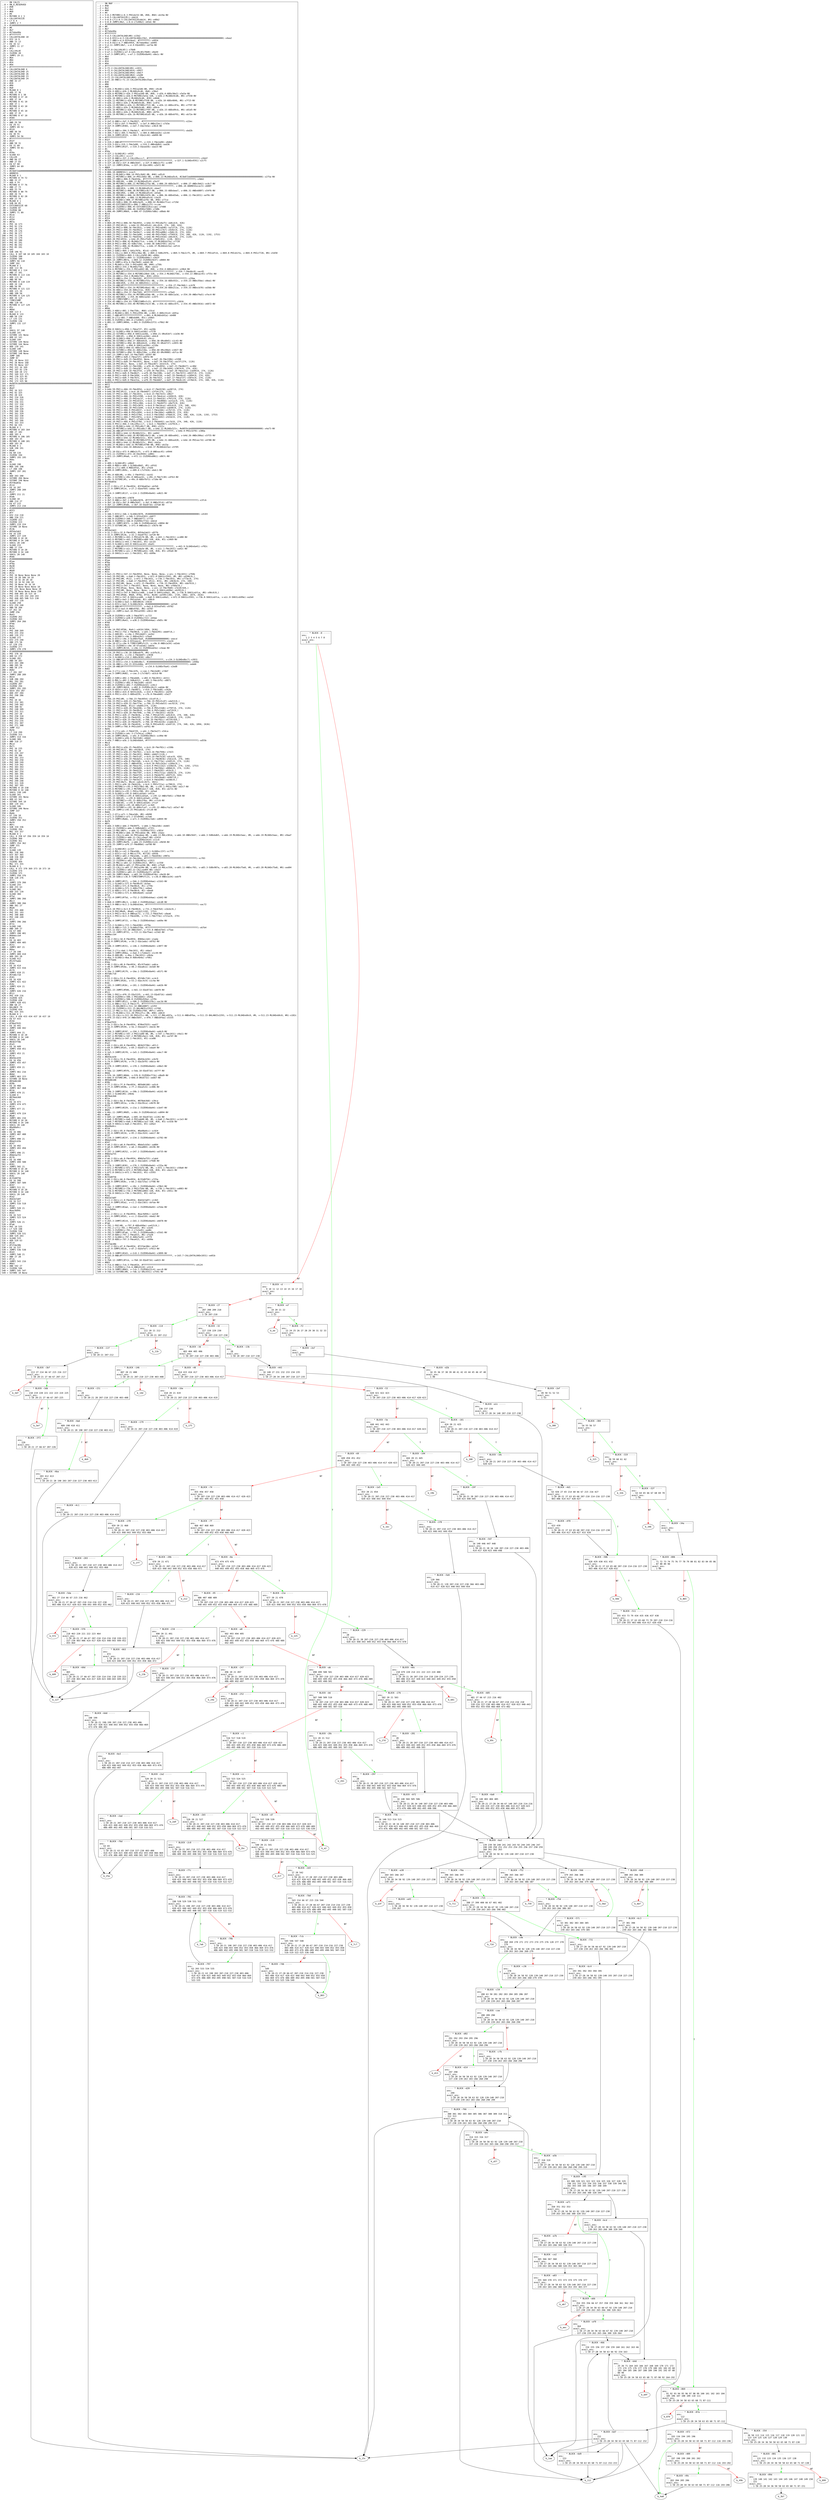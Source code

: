 
digraph G {
graph [fontname = "consolas"];
node  [fontname = "consolas"];
edge  [fontname = "consolas"];
on_calcs [label="{----- ON CALCS -----\l..0 = ON_0_RESERVED\l..1 = #40\l..2 = #e2\l..3 = #60\l..4 = #4\l..5 = MSTORE 0 1 3\l..6 = CALLDATASIZE\l..7 = LT 6 4\l..8 = JUMPI 2 7\l..9 = #100000000000000000000000000000000000000000000000000000000\l.10 = #0\l.11 = #e7\l.12 = #27ebe40a\l.13 = #ffffffff\l.14 = CALLDATALOAD 10\l.15 = DIV 14 9\l.16 = AND 15 13\l.17 = EQ 16 12\l.18 = JUMPI 11 17\l.19 = #f2\l.20 = CALLVALUE\l.21 = ISZERO 20\l.22 = JUMPI 19 21\l.23 = #64\l.24 = #84\l.25 = #24\l.26 = #44\l.27 = #ffffffffffffffffffffffffffffffffffffffff\l.28 = CALLDATALOAD 4\l.29 = CALLDATALOAD 25\l.30 = CALLDATALOAD 26\l.31 = CALLDATALOAD 23\l.32 = CALLDATALOAD 24\l.33 = AND 32 27\l.34 = #20\l.35 = #80\l.36 = #a0\l.37 = MLOAD 0 1\l.38 = ADD 37 36\l.39 = MSTORE 0 1 38\l.40 = MSTORE 0 37 10\l.41 = ADD 37 34\l.42 = MSTORE 0 41 10\l.43 = ADD 37 1\l.44 = MSTORE 0 43 10\l.45 = ADD 37 3\l.46 = MSTORE 0 45 10\l.47 = ADD 37 35\l.48 = MSTORE 0 47 10\l.49 = #304\l.50 = #ffffffffffffffffffffffffffffffff\l.51 = AND 29 50\l.52 = EQ 29 51\l.53 = JUMPI 49 52\l.54 = #319\l.55 = AND 30 50\l.56 = EQ 30 55\l.57 = JUMPI 54 56\l.58 = #ffffffffffffffff\l.59 = #32f\l.60 = AND 58 31\l.61 = EQ 31 60\l.62 = JUMPI 59 61\l.63 = #1\l.64 = #34a\l.65 = SLOAD 63\l.66 = CALLER\l.67 = AND 66 27\l.68 = AND 27 65\l.69 = EQ 67 68\l.70 = JUMPI 64 69\l.71 = #869\l.72 = #23b872dd00000000000000000000000000000000000000000000000000000000\l.73 = ADDRESS\l.74 = MLOAD 0 1\l.75 = MSTORE 0 74 72\l.76 = AND 33 27\l.77 = ADD 4 74\l.78 = MSTORE 0 77 76\l.79 = AND 27 73\l.80 = ADD 25 74\l.81 = MSTORE 0 80 79\l.82 = ADD 26 74\l.83 = MSTORE 0 82 28\l.84 = ADD 23 74\l.85 = MLOAD 0 1\l.86 = SUB 84 85\l.87 = EXTCODESIZE 68\l.88 = ISZERO 87\l.89 = ISZERO 88\l.90 = JUMPI 71 89\l.91 = #2c6\l.92 = #112\l.93 = #354\l.94 = #87a\l.95 = PHI 16 173\l.96 = PHI 92 174\l.97 = PHI 28 175\l.98 = PHI 29 176\l.99 = PHI 30 177\l100 = PHI 31 178\l101 = PHI 33 179\l102 = PHI 93 180\l103 = PHI 85 191\l104 = PHI 86 192\l105 = PHI 85 191\l106 = GAS\l107 = SUB 106 91\l108 = CALL 0 107 68 10 105 104 103 10\l109 = ISZERO 108\l110 = ISZERO 109\l111 = JUMPI 94 110\l112 = JUMP 102\l113 = MLOAD 0 1\l114 = ADD 113 36\l115 = MSTORE 0 1 114\l116 = AND 27 101\l117 = MSTORE 0 113 116\l118 = ADD 113 34\l119 = AND 98 50\l120 = MSTORE 0 118 119\l121 = ADD 34 118\l122 = AND 50 99\l123 = MSTORE 0 121 122\l124 = ADD 121 34\l125 = AND 100 58\l126 = MSTORE 0 124 125\l127 = ADD 34 124\l128 = TIMESTAMP\l129 = AND 128 58\l130 = MSTORE 0 127 129\l131 = #3c\l132 = #89d\l133 = ADD 113 3\l134 = MLOAD 0 133\l135 = AND 58 134\l136 = LT 135 131\l137 = ISZERO 136\l138 = JUMPI 132 137\l139 = #2\l140 = #3\l141 = SHA3i 97 140\l142 = SLOAD 141\l143 = SSTORE 141 None\l144 = ADD 63 141\l145 = SLOAD 144\l146 = SSTORE 144 None\l147 = SSTORE 144 None\l148 = ADD 139 141\l149 = SLOAD 148\l150 = SSTORE 148 None\l151 = SSTORE 148 None\l152 = JUMP 100\l153 = JUMP 97\l154 = PHI 16 None 322\l155 = PHI 28 None 168\l156 = PHI 92 None 167\l157 = PHI 322 16 169\l158 = PHI 167 92 170\l159 = PHI 168 28 172\l160 = PHI 169 322 171\l161 = PHI 170 323 95\l162 = PHI 171 324 97\l163 = PHI 172 325 96\l164 = #a9059cbb00000000000000000000000000000000000000000000000000000000\l165 = #472\l166 = #bd7\l167 = PHI 16 323\l168 = PHI 92 325\l169 = PHI 28 324\l170 = PHI 154 326\l171 = PHI 155 332\l172 = PHI 156 331\l173 = PHI 157 334\l174 = PHI 158 327\l175 = PHI 159 328\l176 = PHI 160 336\l177 = PHI 161 329\l178 = PHI 163 330\l179 = PHI 162 333\l180 = PHI 165 166\l181 = PHI 163 333\l182 = PHI 66 335\l183 = MLOAD 0 1\l184 = MSTORE 0 183 164\l185 = AND 27 182\l186 = ADD 183 4\l187 = MSTORE 0 186 185\l188 = ADD 183 25\l189 = MSTORE 0 188 181\l190 = ADD 183 26\l191 = MLOAD 0 1\l192 = SUB 190 191\l193 = #4a8\l194 = EQ 68 116\l195 = ISZERO 194\l196 = JUMPI 193 195\l197 = #49c\l198 = #5\l199 = SLOAD 198\l200 = MOD 199 198\l201 = LT 200 198\l202 = JUMPI 197 201\l203 = #6\l204 = ADD 203 200\l205 = SSTORE 204 None\l206 = SSTORE 198 None\l207 = #3f4ba83a\l208 = #114\l209 = EQ 16 207\l210 = JUMPI 208 209\l211 = #11f\l212 = JUMPI 211 21\l213 = #3db\l214 = SLOAD 10\l215 = AND 214 27\l216 = EQ 67 215\l217 = JUMPI 213 216\l218 = #10000000000000000000000000000000000000000\l219 = #3f3\l220 = #ff\l221 = DIV 214 218\l222 = AND 220 221\l223 = ISZERO 222\l224 = ISZERO 223\l225 = JUMPI 219 224\l226 = SSTORE 10 None\l227 = #13b\l228 = #454a2ab3\l229 = EQ 16 228\l230 = JUMPI 227 229\l231 = MSTORE 0 10 28\l232 = MSTORE 0 34 140\l233 = SHA3i 28 140\l234 = SLOAD 233\l235 = AND 27 234\l236 = MSTORE 0 10 28\l237 = MSTORE 0 34 140\l238 = SHA3i 28 140\l239 = #566\l240 = #10000000000000000\l241 = #1aa\l242 = #70a\l243 = #a38\l244 = #752\l245 = #6b8\l246 = #15c\l247 = PHI 16 None None None 28\l248 = PHI 10 28 506 10 10\l249 = PHI 10 92 28 28 10\l250 = PHI 10 16 92 246 10\l251 = PHI 10 None 16 16 10\l252 = PHI 28 None None None 10\l253 = PHI 241 None None None 20\l254 = PHI 10 None None None 238\l255 = PHI 448 485 10 515 10\l256 = PHI 239 245 242 244 243\l257 = PHI 448 485 506 515 238\l258 = ADD 257 139\l259 = SLOAD 258\l260 = DIV 259 240\l261 = AND 58 260\l262 = GT 261 10\l263 = JUMP 256\l264 = #a43\l265 = ISZERO 262\l266 = ISZERO 265\l267 = JUMPI 264 266\l268 = #766\l269 = #a4c\l270 = #c54\l271 = PHI 268 269\l272 = PHI 255 254\l273 = ADD 139 272\l274 = SLOAD 273\l275 = DIV 274 240\l276 = AND 275 58\l277 = GT 128 276\l278 = ISZERO 277\l279 = JUMPI 270 278\l280 = #100000000000000000000000000000000\l281 = PHI 378 10\l282 = ADD 63 272\l283 = SLOAD 282\l284 = AND 50 283\l285 = DIV 283 280\l286 = AND 285 50\l287 = AND 58 274\l288 = #d02\l289 = LT 281 287\l290 = JUMPI 288 289\l291 = #d14\l292 = SUB 286 284\l293 = MUL 292 281\l294 = ISZERO 287\l295 = ISZERO 294\l296 = JUMPI 291 295\l297 = SDIV 293 287\l298 = ADD 297 284\l299 = PHI 298 286\l300 = #466\l301 = PHI 10 16\l302 = PHI 252 301\l303 = PHI 249 302\l304 = PHI 300 92\l305 = PHI 248 309\l306 = PHI 255 311\l307 = PHI 247 28\l308 = PHI 250 310\l309 = PHI 254 304\l310 = PHI 253 235\l311 = PHI 251 307\l312 = PHI 271 308\l313 = JUMP 312\l314 = #a5b\l315 = LT 310 299\l316 = ISZERO 315\l317 = JUMPI 314 316\l318 = SLOAD 309\l319 = AND 318 27\l320 = #bcd\l321 = #a71\l322 = PHI 16 235\l323 = PHI 92 10\l324 = PHI 235 247\l325 = PHI 28 300\l326 = PHI 301 253\l327 = PHI 302 250\l328 = PHI 309 249\l329 = PHI 319 392\l330 = PHI 303 393\l331 = PHI 304 252\l332 = PHI 307 254\l333 = PHI 305 395\l334 = PHI 310 251\l335 = PHI 306 394\l336 = PHI 299 248\l337 = PHI 321 320\l338 = PHI 307 395\l339 = MSTORE 0 10 338\l340 = MSTORE 0 34 140\l341 = SHA3i 338 140\l342 = SLOAD 341\l343 = SSTORE 341 None\l344 = ADD 63 341\l345 = SSTORE 344 10\l346 = ADD 139 341\l347 = SLOAD 346\l348 = SSTORE 346 None\l349 = JUMP 337\l350 = #abb\l351 = GT 336 10\l352 = ISZERO 351\l353 = JUMPI 350 352\l354 = #af0\l355 = #8fc\l356 = SUB 334 336\l357 = ISZERO 356\l358 = MUL 355 357\l359 = MLOAD 0 1\l360 = CALL 0 358 67 356 359 10 359 10\l361 = ISZERO 360\l362 = ISZERO 361\l363 = JUMPI 354 362\l364 = JUMP 331\l365 = #2710\l366 = SLOAD 139\l367 = MUL 336 366\l368 = DIV 367 365\l369 = SUB 336 368\l370 = AND 329 27\l371 = ISZERO 369\l372 = MUL 371 355\l373 = MLOAD 0 1\l374 = CALL 0 372 370 369 373 10 373 10\l375 = ISZERO 374\l376 = ISZERO 375\l377 = JUMPI 350 376\l378 = SUB 128 276\l379 = #571\l380 = JUMPI 379 266\l381 = SLOAD 255\l382 = ADD 255 63\l383 = SLOAD 382\l384 = ADD 255 139\l385 = SLOAD 384\l386 = #75d\l387 = JUMPI 386 266\l388 = #6c3\l389 = JUMPI 388 266\l390 = AND 381 27\l391 = #6d9\l392 = PHI 255 400\l393 = PHI 391 193\l394 = PHI 390 400\l395 = PHI 248 249\l396 = #715\l397 = JUMPI 396 266\l398 = #731\l399 = SLOAD 248\l400 = AND 399 27\l401 = EQ 67 400\l402 = JUMPI 398 401\l403 = #484eccb4\l404 = #146\l405 = EQ 16 403\l406 = JUMPI 404 405\l407 = #151\l408 = JUMPI 407 21\l409 = #4ba\l410 = LT 28 198\l411 = JUMPI 409 410\l412 = ADD 203 28\l413 = SLOAD 412\l414 = #5c975abb\l415 = #16e\l416 = EQ 16 414\l417 = JUMPI 415 416\l418 = #179\l419 = JUMPI 418 21\l420 = #5fd8c710\l421 = #181\l422 = EQ 16 420\l423 = JUMPI 421 422\l424 = #18c\l425 = JUMPI 424 21\l426 = #506\l427 = JUMPI 426 216\l428 = #511\l429 = PHI 439 216\l430 = ISZERO 429\l431 = ISZERO 430\l432 = JUMPI 428 431\l433 = AND 68 27\l434 = BALANCE 79\l435 = ISZERO 434\l436 = MUL 435 355\l437 = MLOAD 0 1\l438 = CALL 0 436 433 434 437 10 437 10\l439 = EQ 67 433\l440 = #194\l441 = #78bd7935\l442 = EQ 16 441\l443 = JUMPI 440 442\l444 = #19f\l445 = JUMPI 444 21\l446 = MSTORE 0 10 28\l447 = MSTORE 0 34 140\l448 = SHA3i 28 140\l449 = #83b5ff8b\l450 = #1e5\l451 = EQ 16 449\l452 = JUMPI 450 451\l453 = #1f0\l454 = JUMPI 453 21\l455 = #1f8\l456 = #8456cb59\l457 = EQ 16 456\l458 = JUMPI 455 457\l459 = #203\l460 = JUMPI 459 21\l461 = #5f6\l462 = JUMPI 461 216\l463 = #60d\l464 = JUMPI 463 223\l465 = SSTORE 10 None\l466 = #85b86188\l467 = #20b\l468 = EQ 16 466\l469 = JUMPI 467 468\l470 = #216\l471 = JUMPI 470 21\l472 = SLOAD 4\l473 = #878eb368\l474 = #21e\l475 = EQ 16 473\l476 = JUMPI 474 475\l477 = #229\l478 = JUMPI 477 21\l479 = #685\l480 = JUMPI 479 224\l481 = #6a0\l482 = JUMPI 481 216\l483 = MSTORE 0 10 28\l484 = MSTORE 0 34 140\l485 = SHA3i 28 140\l486 = #8a98a9cc\l487 = #234\l488 = EQ 16 486\l489 = JUMPI 487 488\l490 = #23f\l491 = JUMPI 490 21\l492 = #8da5cb5b\l493 = #247\l494 = EQ 16 492\l495 = JUMPI 493 494\l496 = #252\l497 = JUMPI 496 21\l498 = #96b5a755\l499 = #276\l500 = EQ 16 498\l501 = JUMPI 499 500\l502 = #281\l503 = JUMPI 502 21\l504 = MSTORE 0 10 28\l505 = MSTORE 0 34 140\l506 = SHA3i 28 140\l507 = #28c\l508 = #c55d0f56\l509 = EQ 16 508\l510 = JUMPI 507 509\l511 = #297\l512 = JUMPI 511 21\l513 = MSTORE 0 10 28\l514 = MSTORE 0 34 140\l515 = SHA3i 28 140\l516 = #2a2\l517 = #dd1b7a0f\l518 = EQ 16 517\l519 = JUMPI 516 518\l520 = #2ad\l521 = JUMPI 520 21\l522 = #eac9d94c\l523 = #2b5\l524 = EQ 16 522\l525 = JUMPI 523 524\l526 = #2c0\l527 = JUMPI 526 21\l528 = #7a6\l529 = PHI 10 535\l530 = LT 529 198\l531 = ISZERO 530\l532 = JUMPI 528 531\l533 = ADD 529 203\l534 = SLOAD 533\l535 = ADD 529 63\l536 = #2c8\l537 = #f2fde38b\l538 = EQ 16 537\l539 = JUMPI 536 538\l540 = #2d3\l541 = JUMPI 540 21\l542 = AND 27 28\l543 = #7cb\l544 = JUMPI 543 216\l545 = #803\l546 = AND 542 27\l547 = ISZERO 546\l548 = JUMPI 545 547\l549 = SSTORE 10 None\l}", shape="record"];
on_map [label="{----- ON MAP -----\l..1 = #40\l..2 = #e2\l..3 = #60\l..4 = #4\l..5 = V~0.2-MSTORE(v~0.3-PHIxb232-0B, #40, #60)-xb19a-NV\l..6 = V~0.5-CALLDATASIZE()-xbb14\l..7 = V~0.6-LT(v~0.5-CALLDATASIZExbb14, #4)-x40b2\l..8 = V~0.8-JUMPI(#e2, v~0.6-LTx40b2)-x65dc-NV\l..9 = #100000000000000000000000000000000000000000000000000000000\l.10 = #0\l.11 = #e7\l.12 = #27ebe40a\l.13 = #ffffffff\l.14 = V~d.5-CALLDATALOAD(#0)-x15b2\l.15 = V~d.6-DIV(v~d.5-CALLDATALOADx15b2, #100000000000000000000000000000000000000000000000000000000)-x4ea2\l.16 = V~d.7-AND(v~d.6-DIVx4ea2, #ffffffff)-x4954\l.17 = V~d.9-EQ(v~d.7-ANDx4954, #27ebe40a)-xb995\l.18 = V~d.11-JUMPI(#e7, v~d.9-EQxb995)-xa73a-NV\l.19 = #f2\l.20 = V~e7.0-CALLVALUE()-x78d0\l.21 = V~e7.1-ISZERO(v~e7.0-CALLVALUEx78d0)-x8a44\l.22 = V~e7.3-JUMPI(#f2, v~e7.1-ISZEROx8a44)-x8e1c-NV\l.23 = #64\l.24 = #84\l.25 = #24\l.26 = #44\l.27 = #ffffffffffffffffffffffffffffffffffffffff\l.28 = V~f2.2-CALLDATALOAD(#4)-x1031\l.29 = V~f2.4-CALLDATALOAD(#24)-x9927\l.30 = V~f2.6-CALLDATALOAD(#44)-x9dcf\l.31 = V~f2.8-CALLDATALOAD(#64)-x2a90\l.32 = V~f2.15-CALLDATALOAD(#84)-x35ae\l.33 = V~f2.16-AND(v~f2.15-CALLDATALOADx35ae, #ffffffffffffffffffffffffffffffffffffffff)-x654e\l.34 = #20\l.35 = #80\l.36 = #a0\l.37 = V~d2b.2-MLOAD(v~d2b.3-PHIxa3d6-0B, #40)-x9cd6\l.38 = V~d2b.4-ADD(v~d2b.2-MLOADx9cd6, #a0)-x30e2\l.39 = V~d2b.6-MSTORE(v~d2b.3-PHIxa3d6-0B, #40, v~d2b.4-ADDx30e2)-x5e5a-NV\l.40 = V~d2b.8-MSTORE(v~d2b.6-MSTOREx5e5a-32B, v~d2b.2-MLOADx9cd6, #0)-xf558-NV\l.41 = V~d2b.10-ADD(v~d2b.2-MLOADx9cd6, #20)-x4846\l.42 = V~d2b.11-MSTORE(v~d2b.8-MSTORExf558-0B, v~d2b.10-ADDx4846, #0)-x7f15-NV\l.43 = V~d2b.12-ADD(v~d2b.2-MLOADx9cd6, #40)-xc87a\l.44 = V~d2b.13-MSTORE(v~d2b.11-MSTOREx7f15-0B, v~d2b.12-ADDxc87a, #0)-x7f9f-NV\l.45 = V~d2b.15-ADD(v~d2b.2-MLOADx9cd6, #60)-x89cb\l.46 = V~d2b.16-MSTORE(v~d2b.13-MSTOREx7f9f-0B, v~d2b.15-ADDx89cb, #0)-x81d5-NV\l.47 = V~d2b.18-ADD(v~d2b.2-MLOADx9cd6, #80)-x6f91\l.48 = V~d2b.19-MSTORE(v~d2b.16-MSTOREx81d5-0B, v~d2b.18-ADDx6f91, #0)-xb72e-NV\l.49 = #304\l.50 = #ffffffffffffffffffffffffffffffff\l.51 = V~2ef.6-AND(v~2ef.5-FWx9927, #ffffffffffffffffffffffffffffffff)-x22ec\l.52 = V~2ef.7-EQ(v~2ef.5-FWx9927, v~2ef.6-ANDx22ec)-x7d3e\l.53 = V~2ef.9-JUMPI(#304, v~2ef.7-EQx7d3e)-x30c0-NV\l.54 = #319\l.55 = V~304.6-AND(v~304.5-FWx9dcf, #ffffffffffffffffffffffffffffffff)-xbd2b\l.56 = V~304.7-EQ(v~304.5-FWx9dcf, v~304.6-ANDxbd2b)-x2c44\l.57 = V~304.9-JUMPI(#319, v~304.7-EQx2c44)-xb099-NV\l.58 = #ffffffffffffffff\l.59 = #32f\l.60 = V~319.2-AND(#ffffffffffffffff, v~319.1-FWx2a90)-x8d64\l.61 = V~319.3-EQ(v~319.1-FWx2a90, v~319.2-ANDx8d64)-xed36\l.62 = V~319.5-JUMPI(#32f, v~319.3-EQxed36)-xea15-NV\l.63 = #1\l.64 = #34a\l.65 = V~32f.1-SLOAD(#1)-x4591\l.66 = V~32f.2-CALLER()-xccc7\l.67 = V~32f.8-AND(v~32f.2-CALLERxccc7, #ffffffffffffffffffffffffffffffffffffffff)-x5647\l.68 = V~32f.9-AND(#ffffffffffffffffffffffffffffffffffffffff, v~32f.1-SLOADx4591)-x2cf5\l.69 = V~32f.10-EQ(v~32f.8-ANDx5647, v~32f.9-ANDx2cf5)-xc489\l.70 = V~32f.12-JUMPI(#34a, v~32f.10-EQxc489)-x2bf2-NV\l.71 = #869\l.72 = #23b872dd00000000000000000000000000000000000000000000000000000000\l.73 = V~806.10-ADDRESS()-xcec5\l.74 = V~806.13-MLOAD(v~806.14-PHIx3b02-0B, #40)-xd5c0\l.75 = V~806.21-MSTORE(v~806.14-PHIx3b02-0B, v~806.13-MLOADxd5c0, #23b872dd00000000000000000000000000000000000000000000000000000000)-x275a-NV\l.76 = V~806.27-AND(v~806.9-FWx654e, #ffffffffffffffffffffffffffffffffffffffff)-x3b62\l.77 = V~806.29-ADD(#4, v~806.13-MLOADxd5c0)-x5e37\l.78 = V~806.30-MSTORE(v~806.21-MSTOREx275a-0B, v~806.29-ADDx5e37, v~806.27-ANDx3b62)-xc8c7-NV\l.79 = V~806.31-AND(#ffffffffffffffffffffffffffffffffffffffff, v~806.10-ADDRESSxcec5)-x688f\l.80 = V~806.33-ADD(#24, v~806.13-MLOADxd5c0)-xbee7\l.81 = V~806.34-MSTORE(v~806.30-MSTORExc8c7-0B, v~806.33-ADDxbee7, v~806.31-ANDx688f)-x54f6-NV\l.82 = V~806.36-ADD(#44, v~806.13-MLOADxd5c0)-x65eb\l.83 = V~806.37-MSTORE(v~806.34-MSTOREx54f6-0B, v~806.36-ADDx65eb, v~806.11-FWx1031)-xef0c-NV\l.84 = V~806.39-ADD(#64, v~806.13-MLOADxd5c0)-x3e29\l.85 = V~806.42-MLOAD(v~806.37-MSTORExef0c-0B, #40)-x77ce\l.86 = V~806.43-SUB(v~806.39-ADDx3e29, v~806.42-MLOADx77ce)-x719d\l.87 = V~806.45-EXTCODESIZE(v~806.7-ANDx2cf5)-xccae\l.88 = V~806.46-ISZERO(v~806.45-EXTCODESIZExccae)-xf408\l.89 = V~806.47-ISZERO(v~806.46-ISZEROxf408)-x7d8b\l.90 = V~806.49-JUMPI(#869, v~806.47-ISZEROx7d8b)-x88eb-NV\l.91 = #2c6\l.92 = #112\l.93 = #354\l.94 = #87a\l.95 = V~869.28-PHI(v~806.58-FWx4954, v~b4d.53-PHIx8a75)-xb8cd(0, 426)\l.96 = V~869.27-PHI(#112, v~b4d.52-PHIx83c6)-x8cc8(0, 274, 348, 426)\l.97 = V~869.26-PHI(v~806.56-FWx1031, v~b4d.51-PHIxab90)-xa72f(0, 274, 1126)\l.98 = V~869.25-PHI(v~806.55-FWx9927, v~b4d.50-PHIx17b7)-x9202(0, 274, 1126)\l.99 = V~869.24-PHI(v~806.54-FWx9dcf, v~b4d.49-PHIxa88b)-x3b8c(0, 274, 426)\l100 = V~869.23-PHI(v~806.53-FWx2a90, v~b4d.48-PHIxf6b6)-x7569(0, 274, 348, 426, 1126, 1192, 1753)\l101 = V~869.21-PHI(v~806.51-FWx654e, v~b4d.46-PHIx543d)-x66c8(0, 274, 1126)\l102 = V~869.20-PHI(#354, v~b4d.45-PHIxf5d9)-xf8d9(852, 1138, 3031)\l103 = V~869.9-PHI(v~806.42-MLOADx77ce, v~b4d.37-MLOADxb15a)-x7728\l104 = V~869.8-PHI(v~806.43-SUBx719d, v~b4d.38-SUBx5f05)-x61fa\l105 = V~869.7-PHI(v~806.42-MLOADx77ce, v~b4d.37-MLOADxb15a)-xdfc6\l106 = V~869.1-GAS()-x707b\l107 = V~869.2-SUB(v~869.1-GASx707b, #2c6)-x29f6\l108 = V~869.3-CALL(v~869.4-PHIxc9ba-0B, v~869.2-SUBx29f6, v~869.5-FWx2cf5, #0, v~869.7-PHIxdfc6, v~869.8-PHIx61fa, v~869.9-PHIx7728, #0)-x5d58\l109 = V~869.11-ISZERO(v~869.3-CALLx5d58-0B)-x84bc\l110 = V~869.12-ISZERO(v~869.11-ISZEROx84bc)-x563f\l111 = V~869.14-JUMPI(#87a, v~869.12-ISZEROx563f)-x8004-NV\l112 = V~87a.5-JUMP(v~87a.6-FWxf8d9)-xe6d2-NV\l113 = V~354.2-MLOAD(v~354.3-PHIxe842-0B, #40)-x758c\l114 = V~354.4-ADD(v~354.2-MLOADx758c, #a0)-xd222\l115 = V~354.6-MSTORE(v~354.3-PHIxe842-0B, #40, v~354.4-ADDxd222)-x20b4-NV\l116 = V~354.13-AND(#ffffffffffffffffffffffffffffffffffffffff, v~354.7-FWx66c8)-xac45\l117 = V~354.14-MSTORE(v~354.6-MSTOREx20b4-32B, v~354.2-MLOADx758c, v~354.13-ANDxac45)-xf55c-NV\l118 = V~354.16-ADD(v~354.2-MLOADx758c, #20)-x932c\l119 = V~354.23-AND(v~354.17-FWx9202, #ffffffffffffffffffffffffffffffff)-x35be\l120 = V~354.24-MSTORE(v~354.14-MSTORExf55c-0B, v~354.16-ADDx932c, v~354.23-ANDx35be)-x8ea1-NV\l121 = V~354.26-ADD(#20, v~354.16-ADDx932c)-x211e\l122 = V~354.33-AND(#ffffffffffffffffffffffffffffffff, v~354.27-FWx3b8c)-xcb70\l123 = V~354.34-MSTORE(v~354.24-MSTOREx8ea1-0B, v~354.26-ADDx211e, v~354.33-ANDxcb70)-xd3bb-NV\l124 = V~354.36-ADD(v~354.26-ADDx211e, #20)-x1a3d\l125 = V~354.39-AND(v~354.37-FWx7569, #ffffffffffffffff)-xf4a5\l126 = V~354.40-MSTORE(v~354.34-MSTORExd3bb-0B, v~354.36-ADDx1a3d, v~354.39-ANDxf4a5)-xfec4-NV\l127 = V~354.42-ADD(#20, v~354.36-ADDx1a3d)-xc075\l128 = V~354.43-TIMESTAMP()-xfc23\l129 = V~354.45-AND(v~354.43-TIMESTAMPxfc23, #ffffffffffffffff)-x5016\l130 = V~354.46-MSTORE(v~354.40-MSTORExfec4-0B, v~354.42-ADDxc075, v~354.45-ANDx5016)-x6872-NV\l131 = #3c\l132 = #89d\l133 = V~881.3-ADD(v~881.1-FWx758c, #60)-x33cd\l134 = V~881.4-MLOAD(v~881.5-PHIx2956-0B, v~881.3-ADDx33cd)-xb91a\l135 = V~881.7-AND(#ffffffffffffffff, v~881.4-MLOADxb91a)-x6400\l136 = V~881.8-LT(v~881.7-ANDx6400, #3c)-x44b5\l137 = V~881.9-ISZERO(v~881.8-LTx44b5)-x22f3\l138 = V~881.11-JUMPI(#89d, v~881.9-ISZEROx22f3)-x70b2-NV\l139 = #2\l140 = #3\l141 = V~89d.8-SHA3i(v~89d.1-FWxa72f, #3)-xe26b\l142 = V~89d.11-SLOAD(v~89d.8-SHA3ixe26b)-x7278\l143 = V~89d.22-SSTORE(v~89d.8-SHA3ixe26b, v~89d.21-ORx816f)-x1d36-NV\l144 = V~89d.27-ADD(#1, v~89d.8-SHA3ixe26b)-x64c8\l145 = V~89d.28-SLOAD(v~89d.27-ADDx64c8)-x9ccc\l146 = V~89d.39-SSTORE(v~89d.27-ADDx64c8, v~89d.38-ORxd845)-x1c43-NV\l147 = V~89d.56-SSTORE(v~89d.44-ADDx64c8, v~89d.55-ORx6f37)-x2055-NV\l148 = V~89d.61-ADD(#2, v~89d.8-SHA3ixe26b)-x218a\l149 = V~89d.62-SLOAD(v~89d.61-ADDx218a)-xa6b3\l150 = V~89d.69-SSTORE(v~89d.61-ADDx218a, v~89d.68-ORx20bd)-x1027-NV\l151 = V~89d.84-SSTORE(v~89d.74-ADDx218a, v~89d.83-ORx9088)-xb7ca-NV\l152 = V~bd7.13-JUMP(v~bd7.14-FWx7569)-xb597-NV\l153 = V~6d9.2-JUMP(v~6d9.3-FWxa72f)-xd9fd-NV\l154 = V~466.16-PHI(v~6d9.15-FWx4954, None, v~bd7.26-FWx330b)-x3398\l155 = V~466.15-PHI(v~6d9.14-FWx1031, None, v~bd7.24-FWx3f54)-xac5f(274, 1126)\l156 = V~466.14-PHI(#112, None, v~bd7.25-FWxa387)-x6323(0, 274)\l157 = V~466.13-PHI(v~6d9.12-FWx330b, v~af0.41-FWx4954, v~bd7.23-FWx8627)-xc48d\l158 = V~466.11-PHI(v~6d9.11-FWxa387, #112, v~bd7.22-FWx1694)-x38f4(0, 274, 426)\l159 = V~466.10-PHI(v~6d9.10-FWx3f54, v~af0.39-FWx1031, v~bd7.20-FWxe31a)-x1b99(0, 274, 1126)\l160 = V~466.9-PHI(v~6d9.9-FWx8627, v~af0.38-FWx330b, v~bd7.21-FWx76f2)-x8437(0, 274, 1126)\l161 = V~466.8-PHI(v~6d9.8-FWx1694, v~af0.37-FWx9158, v~bd7.19-FWxb8cd)-x1894(0, 274, 426)\l162 = V~466.7-PHI(v~6d9.7-FWx76f2, v~af0.36-FWx7d15, v~bd7.17-FWxa72f)-x58fe(0, 274, 1126)\l163 = V~466.4-PHI(v~6d9.6-FWxe31a, v~af0.35-FWxb66f, v~bd7.18-FWx8cc8)-x578d(0, 274, 348, 426, 1126)\l164 = #a9059cbb00000000000000000000000000000000000000000000000000000000\l165 = #472\l166 = #bd7\l167 = V~b4d.59-PHI(v~466.19-FWx4954, v~bcd.17-FWx9158)-xa387(0, 274)\l168 = V~b4d.58-PHI(#112, v~bcd.16-FWxb66f)-x3f54(274, 1126)\l169 = V~b4d.57-PHI(v~466.17-FWx1031, v~bcd.15-FWx7d15)-x8627\l170 = V~b4d.56-PHI(v~466.16-PHIx3398, v~bcd.14-FWxdca)-x1694(0, 426)\l171 = V~b4d.55-PHI(v~466.15-PHIxac5f, v~bcd.13-FWx61b)-x76f2(0, 274, 1126)\l172 = V~b4d.54-PHI(v~466.14-PHIx6323, v~bcd.12-FWx80b6)-xe31a(0, 274, 1126)\l173 = V~b4d.53-PHI(v~466.13-PHIxc48d, v~bcd.11-FWx84f5)-x8a75(0, 426)\l174 = V~b4d.52-PHI(v~466.11-PHIx38f4, v~bcd.9-FWx5dce)-x83c6(0, 274, 348, 426)\l175 = V~b4d.51-PHI(v~466.10-PHIx1b99, v~bcd.8-FWx2d45)-xab90(0, 274, 1126)\l176 = V~b4d.50-PHI(v~466.9-PHIx8437, v~bcd.7-FWxa3db)-x17b7(0, 274, 1126)\l177 = V~b4d.49-PHI(v~466.8-PHIx1894, v~bcd.6-FWx166e)-xa88b(0, 274, 426)\l178 = V~b4d.48-PHI(v~466.4-PHIx578d, v~bcd.5-FWx328d)-xf6b6(0, 274, 348, 426, 1126, 1192, 1753)\l179 = V~b4d.46-PHI(v~466.7-PHIx58fe, v~bcd.2-FWxbb92)-x543d(0, 274, 1126)\l180 = V~b4d.45-PHI(#472, #bd7)-xf5d9(1138, 3031)\l181 = V~b4d.10-PHI(v~466.4-PHIx578d, v~bcd.2-FWxbb92)-xec7d(0, 274, 348, 426, 1126)\l182 = V~b4d.9-PHI(v~466.3-CALLERxccc7, v~bcd.1-FWx6967)-x32f0(0,)\l183 = V~b4d.12-MLOAD(v~b4d.13-PHIxd6c7-0B, #40)-x521c\l184 = V~b4d.20-MSTORE(v~b4d.13-PHIxd6c7-0B, v~b4d.12-MLOADx521c, #a9059cbb00000000000000000000000000000000000000000000000000000000)-x4a73-NV\l185 = V~b4d.26-AND(#ffffffffffffffffffffffffffffffffffffffff, v~b4d.9-PHIx32f0)-x306a\l186 = V~b4d.28-ADD(v~b4d.12-MLOADx521c, #4)-xe842\l187 = V~b4d.29-MSTORE(v~b4d.20-MSTOREx4a73-0B, v~b4d.28-ADDxe842, v~b4d.26-ANDx306a)-x5f55-NV\l188 = V~b4d.31-ADD(v~b4d.12-MLOADx521c, #24)-xe428\l189 = V~b4d.32-MSTORE(v~b4d.29-MSTOREx5f55-0B, v~b4d.31-ADDxe428, v~b4d.10-PHIxec7d)-x4788-NV\l190 = V~b4d.34-ADD(v~b4d.12-MLOADx521c, #44)-x6d1e\l191 = V~b4d.37-MLOAD(v~b4d.32-MSTOREx4788-0B, #40)-xb15a\l192 = V~b4d.38-SUB(v~b4d.34-ADDx6d1e, v~b4d.37-MLOADxb15a)-x5f05\l193 = #4a8\l194 = V~472.10-EQ(v~472.9-ANDx2cf5, v~472.8-ANDxac45)-x4944\l195 = V~472.11-ISZERO(v~472.10-EQx4944)-xd061\l196 = V~472.13-JUMPI(#4a8, v~472.11-ISZEROxd061)-x867c-NV\l197 = #49c\l198 = #5\l199 = V~489.1-SLOAD(#5)-x48d2\l200 = V~489.4-MOD(v~489.1-SLOADx48d2, #5)-x9fd1\l201 = V~489.6-LT(v~489.4-MODx9fd1, #5)-xf426\l202 = V~489.8-JUMPI(#49c, v~489.6-LTxf426)-xbdc1-NV\l203 = #6\l204 = V~49c.0-ADD(#6, v~49c.1-FWx9fd1)-xac61\l205 = V~49c.3-SSTORE(v~49c.0-ADDxac61, v~49c.4-FWx7130)-x4fb3-NV\l206 = V~49c.9-SSTORE(#5, v~49c.8-ADDxfbf3)-x710e-NV\l207 = #3f4ba83a\l208 = #114\l209 = V~27.2-EQ(v~27.0-FWx4954, #3f4ba83a)-xbfb9\l210 = V~27.4-JUMPI(#114, v~27.2-EQxbfb9)-xddac-NV\l211 = #11f\l212 = V~114.3-JUMPI(#11f, v~114.1-ISZEROx8a44)-xd621-NV\l213 = #3db\l214 = V~3bf.1-SLOAD(#0)-x5878\l215 = V~3bf.9-AND(v~3bf.1-SLOADx5878, #ffffffffffffffffffffffffffffffffffffffff)-x3fc6\l216 = V~3bf.10-EQ(v~3bf.8-ANDx5647, v~3bf.9-ANDx3fc6)-x8716\l217 = V~3bf.12-JUMPI(#3db, v~3bf.10-EQx8716)-x5fa0-NV\l218 = #10000000000000000000000000000000000000000\l219 = #3f3\l220 = #ff\l221 = V~3db.5-DIV(v~3db.1-SLOADx5878, #10000000000000000000000000000000000000000)-x4103\l222 = V~3db.7-AND(#ff, v~3db.5-DIVx4103)-xb077\l223 = V~3db.8-ISZERO(v~3db.7-ANDxb077)-x771b\l224 = V~3db.9-ISZERO(v~3db.8-ISZEROx771b)-xbb1d\l225 = V~3db.11-JUMPI(#3f3, v~3db.9-ISZEROxbb1d)-x9894-NV\l226 = V~3f3.5-SSTORE(#0, v~3f3.4-ANDxebc2)-x567b-NV\l227 = #13b\l228 = #454a2ab3\l229 = V~32.2-EQ(v~32.0-FWx4954, #454a2ab3)-x8ffb\l230 = V~32.4-JUMPI(#13b, v~32.2-EQx8ffb)-xef20-NV\l231 = V~443.2-MSTORE(v~443.3-PHIxd176-0B, #0, v~443.1-FWx1031)-xcd80-NV\l232 = V~443.6-MSTORE(v~443.2-MSTORExcd80-32B, #20, #3)-x3469-NV\l233 = V~443.8-SHA3i(v~443.1-FWx1031, #3)-xecd3\l234 = V~443.9-SLOAD(v~443.8-SHA3ixecd3)-x6a41\l235 = V~443.15-AND(#ffffffffffffffffffffffffffffffffffffffff, v~443.9-SLOADx6a41)-xf82c\l236 = V~a1c.2-MSTORE(v~a1c.3-PHIxda3e-0B, #0, v~a1c.1-FWx1031)-xa42c-NV\l237 = V~a1c.6-MSTORE(v~a1c.2-MSTORExa42c-32B, #20, #3)-x95e0-NV\l238 = V~a1c.8-SHA3i(v~a1c.1-FWx1031, #3)-xb99e\l239 = #566\l240 = #10000000000000000\l241 = #1aa\l242 = #70a\l243 = #a38\l244 = #752\l245 = #6b8\l246 = #15c\l247 = V~ba3.21-PHI(v~547.13-FWx4954, None, None, None, v~a1c.1-FWx1031)-x794b\l248 = V~ba3.19-PHI(#0, v~6a0.2-FWx1031, v~6f2.8-SHA3ix3593, #0, #0)-xd206(0,)\l249 = V~ba3.18-PHI(#0, #112, v~6f2.1-FWx1031, v~73b.1-FWx1031, #0)-x773e(0, 274)\l250 = V~ba3.17-PHI(#0, v~6a0.17-FWx4954, #112, #15c, #0)-x963b(0, 274, 348)\l251 = V~ba3.16-PHI(#0, None, v~6f2.15-FWx4954, v~73b.15-FWx4954, #0)-xbbf9(0,)\l252 = V~ba3.15-PHI(v~547.1-FWx1031, None, None, None, #0)-xf66e(0,)\l253 = V~ba3.14-PHI(#1aa, None, None, None, v~a1c.12-FWx78d0)-x7e18(426,)\l254 = V~ba3.13-PHI(#0, None, None, None, v~a1c.8-SHA3ixb99e)-x6295(0,)\l255 = V~ba3.12-PHI(v~547.8-SHA3ixce08, v~6a0.9-SHA3ixd4a3, #0, v~73b.8-SHA3ixbfca, #0)-x90c0(0,)\l256 = V~ba3.10-PHI(#566, #6b8, #70a, #752, #a38)-xe599(1382, 1720, 1802, 1874, 2616)\l257 = V~ba3.2-PHI(v~547.8-SHA3ixce08, v~6a0.9-SHA3ixd4a3, v~6f2.8-SHA3ix3593, v~73b.8-SHA3ixbfca, v~a1c.8-SHA3ixb99e)-xa2e4\l258 = V~ba3.1-ADD(v~ba3.2-PHIxa2e4, #2)-x88c0\l259 = V~ba3.3-SLOAD(v~ba3.1-ADDx88c0)-x5616\l260 = V~ba3.6-DIV(v~ba3.3-SLOADx5616, #10000000000000000)-xd7e9\l261 = V~ba3.8-AND(#ffffffffffffffff, v~ba3.6-DIVxd7e9)-x9782\l262 = V~ba3.9-GT(v~ba3.8-ANDx9782, #0)-xd787\l263 = V~ba3.11-JUMP(v~ba3.10-PHIxe599)-x4612-NV\l264 = #a43\l265 = V~a38.0-ISZERO(v~a38.1-FWxd787)-xc722\l266 = V~a38.2-ISZERO(v~a38.0-ISZEROxc722)-x64ae\l267 = V~a38.4-JUMPI(#a43, v~a38.2-ISZEROx64ae)-x9d5c-NV\l268 = #766\l269 = #a4c\l270 = #c54\l271 = V~c0e.14-PHI(#766, #a4c)-xd416(1894, 2636)\l272 = V~c0e.1-PHI(v~75d.1-FWx90c0, v~a43.1-FWx6295)-xbb0f(0,)\l273 = V~c0e.2-ADD(#2, v~c0e.1-PHIxbb0f)-xe2b2\l274 = V~c0e.3-SLOAD(v~c0e.2-ADDxe2b2)-xfba4\l275 = V~c0e.6-DIV(v~c0e.3-SLOADxfba4, #10000000000000000)-xeecd\l276 = V~c0e.8-AND(v~c0e.6-DIVxeecd, #ffffffffffffffff)-x1e34\l277 = V~c0e.10-GT(v~c0e.9-TIMESTAMPxfc23, v~c0e.8-ANDx1e34)-xd2eb\l278 = V~c0e.11-ISZERO(v~c0e.10-GTxd2eb)-xeb5e\l279 = V~c0e.13-JUMPI(#c54, v~c0e.11-ISZEROxeb5e)-x3eae-NV\l280 = #100000000000000000000000000000000\l281 = V~c54.19-PHI(v~c36.10-SUBxebf9, #0)-xcbfb(0,)\l282 = V~c54.2-ADD(#1, v~c54.1-FWxbb0f)-x3030\l283 = V~c54.3-SLOAD(v~c54.2-ADDx3030)-x8bc7\l284 = V~c54.13-AND(#ffffffffffffffffffffffffffffffff, v~c54.3-SLOADx8bc7)-x2831\l285 = V~c54.15-DIV(v~c54.3-SLOADx8bc7, #100000000000000000000000000000000)-x440a\l286 = V~c54.16-AND(v~c54.15-DIVx440a, #ffffffffffffffffffffffffffffffff)-xeb60\l287 = V~c54.18-AND(#ffffffffffffffff, v~c54.6-SLOADxfba4)-x2ed8\l288 = #d02\l289 = V~cee.3-LT(v~cee.2-FWxcbfb, v~cee.1-FWx2ed8)-x7dbf\l290 = V~cee.5-JUMPI(#d02, v~cee.3-LTx7dbf)-xb3cb-NV\l291 = #d14\l292 = V~d02.2-SUB(v~d02.1-FWxeb60, v~d02.0-FWx2831)-x6311\l293 = V~d02.6-MUL(v~d02.2-SUBx6311, v~d02.5-FWxcbfb)-x8871\l294 = V~d02.7-ISZERO(v~d02.4-FWx2ed8)-xdcb5\l295 = V~d02.8-ISZERO(v~d02.7-ISZEROxdcb5)-x10c2\l296 = V~d02.10-JUMPI(#d14, v~d02.8-ISZEROx10c2)-xa6de-NV\l297 = V~d14.0-SDIV(v~d14.1-FWx8871, v~d14.2-FWx2ed8)-x162b\l298 = V~d14.5-ADD(v~d14.0-SDIVx162b, v~d14.4-FWx2831)-xd259\l299 = V~d20.4-PHI(v~d14.5-ADDxd259, v~cfb.0-FWxeb60)-x5e27\l300 = #466\l301 = V~766.19-PHI(#0, v~766.23-FWx4954)-x5cdf(0,)\l302 = V~766.15-PHI(v~d20.23-FWxf66e, v~766.19-PHIx5cdf)-xda53(0,)\l303 = V~766.14-PHI(v~d20.22-FWx773e, v~766.15-PHIxda53)-xec92(0, 274)\l304 = V~766.13-PHI(#466, #112)-x9a04(274, 1126)\l305 = V~766.12-PHI(v~d20.20-FWxd206, v~766.8-PHIx53d6)-x7f0f(0, 274, 1126)\l306 = V~766.11-PHI(v~d20.19-FWx90c0, v~766.6-PHIx1abb)-xaf19(0,)\l307 = V~766.10-PHI(v~d20.18-FWx794b, v~766.17-FWx1031)-x622b\l308 = V~766.9-PHI(v~d20.17-FWx963b, v~766.7-PHIx6729)-xe9c8(0, 274, 348, 426)\l309 = V~766.8-PHI(v~d20.16-FWx6295, v~766.13-PHIx9a04)-x53d6(0, 274, 1126)\l310 = V~766.7-PHI(v~d20.15-FWx7e18, v~766.16-FWxf82c)-x6729(426,)\l311 = V~766.6-PHI(v~d20.14-FWxbbf9, v~766.10-PHIx622b)-x1abb(0,)\l312 = V~766.0-PHI(v~d20.10-FWxd416, v~766.9-PHIxe9c8)-x2e97(0, 274, 348, 426, 1894, 2636)\l313 = V~766.5-JUMP(v~766.0-PHIx2e97)-xdf61-NV\l314 = #a5b\l315 = V~a4c.3-LT(v~a4c.2-FWx6729, v~a4c.1-FWx5e27)-x54ca\l316 = V~a4c.4-ISZERO(v~a4c.3-LTx54ca)-x30b3\l317 = V~a4c.6-JUMPI(#a5b, v~a4c.4-ISZEROx30b3)-xc09d-NV\l318 = V~a5b.1-SLOAD(v~a5b.0-FWx53d6)-x6bb4\l319 = V~a5b.7-AND(v~a5b.1-SLOADx6bb4, #ffffffffffffffffffffffffffffffffffffffff)-xd55b\l320 = #bcd\l321 = #a71\l322 = V~c95.40-PHI(v~a5b.25-FWx4954, v~bc4.18-FWxf82c)-x330b\l323 = V~c95.39-PHI(#112, #0)-x9158(0, 274)\l324 = V~c95.38-PHI(v~a5b.23-FWxf82c, v~bc4.16-FWx794b)-x7d15\l325 = V~c95.37-PHI(v~a5b.22-FWx1031, #466)-xb66f(1126,)\l326 = V~c95.36-PHI(v~a5b.21-FWx5cdf, v~bc4.14-FWx7e18)-xdca(0, 426)\l327 = V~c95.35-PHI(v~a5b.19-FWxda53, v~bc4.12-FWx963b)-x5dce(0, 274, 348)\l328 = V~c95.34-PHI(v~a5b.0-FWx53d6, v~bc4.11-FWx773e)-x2d45(0, 274, 1126)\l329 = V~c95.33-PHI(v~a5b.7-ANDxd55b, v~bc4.10-PHIx1b2e)-x166e(0,)\l330 = V~c95.32-PHI(v~a5b.18-FWxec92, v~bc4.9-PHIx11b2)-x328d(0, 274, 1192, 1753)\l331 = V~c95.31-PHI(v~a5b.17-FWx9a04, v~bc4.8-FWxf66e)-x80b6(0, 274, 1126)\l332 = V~c95.30-PHI(v~a5b.10-FWx622b, v~bc4.7-FWx6295)-x61b(0,)\l333 = V~c95.29-PHI(v~a5b.16-FWx7f0f, v~bc4.1-PHIx721a)-xbb92(0, 274, 1126)\l334 = V~c95.28-PHI(v~a5b.15-FWx6729, v~bc4.6-FWxbbf9)-x84f5(0, 426)\l335 = V~c95.27-PHI(v~a5b.14-FWxaf19, v~bc4.5-PHIx9ea6)-x6967(0,)\l336 = V~c95.26-PHI(v~a5b.13-FWx5e27, v~bc4.4-FWxd206)-xa3db(0,)\l337 = V~c95.25-PHI(#a71, #bcd)-xa6c6(2673, 3021)\l338 = V~c95.1-PHI(v~a5b.10-FWx622b, v~bc4.1-PHIx721a)-xcf00(0, 274)\l339 = V~c95.2-MSTORE(v~c95.3-PHIx70b2-0B, #0, v~c95.1-PHIxcf00)-xb2c7-NV\l340 = V~c95.6-MSTORE(v~c95.2-MSTORExb2c7-32B, #20, #3)-xb731-NV\l341 = V~c95.8-SHA3i(v~c95.1-PHIxcf00, #3)-xb5a4\l342 = V~c95.9-SLOAD(v~c95.8-SHA3ixb5a4)-x451a\l343 = V~c95.13-SSTORE(v~c95.8-SHA3ixb5a4, v~c95.12-ANDxfb01)-x78b8-NV\l344 = V~c95.15-ADD(#1, v~c95.8-SHA3ixb5a4)-x376a\l345 = V~c95.16-SSTORE(v~c95.15-ADDx376a, #0)-x1fc6-NV\l346 = V~c95.18-ADD(#2, v~c95.8-SHA3ixb5a4)-xfcef\l347 = V~c95.19-SLOAD(v~c95.18-ADDxfcef)-xc3b9\l348 = V~c95.23-SSTORE(v~c95.18-ADDxfcef, v~c95.22-ANDxcfa2)-x65e7-NV\l349 = V~c95.24-JUMP(v~c95.25-PHIxa6c6)-xfc20-NV\l350 = #abb\l351 = V~a71.2-GT(v~a71.1-FWxa3db, #0)-x8490\l352 = V~a71.3-ISZERO(v~a71.2-GTx8490)-xc5a6\l353 = V~a71.5-JUMPI(#abb, v~a71.3-ISZEROxc5a6)-xd844-NV\l354 = #af0\l355 = #8fc\l356 = V~abb.3-SUB(v~abb.2-FWx84f5, v~abb.1-FWxa3db)-xbdb5\l357 = V~abb.11-ISZERO(v~abb.3-SUBxbdb5)-xf351\l358 = V~abb.13-MUL(#8fc, v~abb.11-ISZEROxf351)-x301d\l359 = V~abb.19-MLOAD(v~abb.16-PHIxabee-0B, #40)-x5aac\l360 = V~abb.21-CALL(v~abb.16-PHIxabee-0B, v~abb.13-MULx301d, v~abb.10-ANDx5647, v~abb.3-SUBxbdb5, v~abb.19-MLOADx5aac, #0, v~abb.19-MLOADx5aac, #0)-x9aaf\l361 = V~abb.22-ISZERO(v~abb.21-CALLx9aaf-0B)-x5414\l362 = V~abb.23-ISZERO(v~abb.22-ISZEROx5414)-x11c6\l363 = V~abb.25-JUMPI(#af0, v~abb.23-ISZEROx11c6)-x9b58-NV\l364 = V~af0.33-JUMP(v~af0.27-FWx80b6)-xaf98-NV\l365 = #2710\l366 = V~ce2.1-SLOAD(#2)-xc15f\l367 = V~ce2.4-MUL(v~ce2.3-FWxa3db, v~ce2.1-SLOADxc15f)-xc774\l368 = V~ce2.5-DIV(v~ce2.4-MULxc774, #2710)-xb93b\l369 = V~a83.3-SUB(v~a83.2-FWxa3db, v~a83.1-FWxb93b)-x987a\l370 = V~a83.11-AND(v~a83.10-FWx166e, #ffffffffffffffffffffffffffffffffffffffff)-xcf83\l371 = V~a83.12-ISZERO(v~a83.3-SUBx987a)-x1913\l372 = V~a83.14-MUL(v~a83.12-ISZEROx1913, #8fc)-xc550\l373 = V~a83.20-MLOAD(v~a83.17-PHIxa34b-0B, #40)-x75e8\l374 = V~a83.22-CALL(v~a83.17-PHIxa34b-0B, v~a83.14-MULxc550, v~a83.11-ANDxcf83, v~a83.3-SUBx987a, v~a83.20-MLOADx75e8, #0, v~a83.20-MLOADx75e8, #0)-xed04\l375 = V~a83.23-ISZERO(v~a83.22-CALLxed04-0B)-x4a1f\l376 = V~a83.24-ISZERO(v~a83.23-ISZEROx4a1f)-x874b\l377 = V~a83.26-JUMPI(#abb, v~a83.24-ISZEROx874b)-x9e20-NV\l378 = V~c36.10-SUB(v~c36.9-TIMESTAMPxfc23, v~c36.8-ANDx1e34)-xebf9\l379 = #571\l380 = V~566.4-JUMPI(#571, v~566.2-ISZEROx64ae)-x3163-NV\l381 = V~571.1-SLOAD(v~571.0-FWx90c0)-xb3ee\l382 = V~571.3-ADD(v~571.0-FWx90c0, #1)-x7f8c\l383 = V~571.4-SLOAD(v~571.3-ADDx7f8c)-xd4ed\l384 = V~571.6-ADD(v~571.0-FWx90c0, #2)-x8ee0\l385 = V~571.7-SLOAD(v~571.6-ADDx8ee0)-xe2a8\l386 = #75d\l387 = V~752.4-JUMPI(#75d, v~752.2-ISZEROx64ae)-x2d42-NV\l388 = #6c3\l389 = V~6b8.4-JUMPI(#6c3, v~6b8.2-ISZEROx64ae)-xdcd8-NV\l390 = V~6c3.9-AND(v~6c3.1-SLOADxb3ee, #ffffffffffffffffffffffffffffffffffffffff)-xac72\l391 = #6d9\l392 = V~bc4.10-PHI(v~6c3.0-FWx90c0, v~731.2-FWx67b4)-x1b2e(0,)\l393 = V~bc4.9-PHI(#6d9, #4a8)-x11b2(1192, 1753)\l394 = V~bc4.5-PHI(v~6c3.9-ANDxac72, v~731.2-FWx67b4)-x9ea6\l395 = V~bc4.1-PHI(v~6c3.3-FWxd206, v~731.1-FWx773e)-x721a(0, 274)\l396 = #715\l397 = V~70a.4-JUMPI(#715, v~70a.2-ISZEROx64ae)-xe69e-NV\l398 = #731\l399 = V~715.2-SLOAD(v~715.1-FWxd206)-x579a\l400 = V~715.8-AND(v~715.2-SLOADx579a, #ffffffffffffffffffffffffffffffffffffffff)-x67b4\l401 = V~715.11-EQ(v~715.10-ANDx5647, v~715.8-ANDx67b4)-x75ae\l402 = V~715.13-JUMPI(#731, v~715.11-EQx75ae)-x23d2-NV\l403 = #484eccb4\l404 = #146\l405 = V~3d.2-EQ(v~3d.0-FWx4954, #484eccb4)-x1ada\l406 = V~3d.4-JUMPI(#146, v~3d.2-EQx1ada)-x87b2-NV\l407 = #151\l408 = V~146.3-JUMPI(#151, v~146.1-ISZEROx8a44)-x38f7-NV\l409 = #4ba\l410 = V~4ad.3-LT(v~4ad.1-FWx1031, #5)-xbbe3\l411 = V~4ad.5-JUMPI(#4ba, v~4ad.3-LTxbbe3)-x1c44-NV\l412 = V~4ba.0-ADD(#6, v~4ba.1-FWx1031)-x4b4a\l413 = V~4ba.3-SLOAD(v~4ba.0-ADDx4b4a)-xf061\l414 = #5c975abb\l415 = #16e\l416 = V~48.2-EQ(v~48.0-FWx4954, #5c975abb)-xa8ce\l417 = V~48.4-JUMPI(#16e, v~48.2-EQxa8ce)-xb3e8-NV\l418 = #179\l419 = V~16e.3-JUMPI(#179, v~16e.1-ISZEROx8a44)-x81f1-NV\l420 = #5fd8c710\l421 = #181\l422 = V~53.2-EQ(v~53.0-FWx4954, #5fd8c710)-xc4c9\l423 = V~53.4-JUMPI(#181, v~53.2-EQxc4c9)-x1c4a-NV\l424 = #18c\l425 = V~181.3-JUMPI(#18c, v~181.1-ISZEROx8a44)-xa62b-NV\l426 = #506\l427 = V~4d1.15-JUMPI(#506, v~4d1.13-EQx8716)-xd6f0-NV\l428 = #511\l429 = V~506.1-PHI(v~4f0.15-EQx5335, v~4d1.13-EQx8716)-xbb02\l430 = V~506.0-ISZERO(v~506.1-PHIxbb02)-x926a\l431 = V~506.2-ISZERO(v~506.0-ISZEROx926a)-x370c\l432 = V~506.4-JUMPI(#511, v~506.2-ISZEROx370c)-xac3d-NV\l433 = V~511.6-AND(v~511.0-FWx2cf5, #ffffffffffffffffffffffffffffffffffffffff)-x8fba\l434 = V~511.15-BALANCE(v~511.14-ANDx688f)-x2293\l435 = V~511.16-ISZERO(v~511.15-BALANCEx2293)-x1f68\l436 = V~511.17-MUL(v~511.16-ISZEROx1f68, #8fc)-x697a\l437 = V~511.23-MLOAD(v~511.20-PHIx2fcc-0B, #40)-x60c0\l438 = V~511.25-CALL(v~511.20-PHIx2fcc-0B, v~511.17-MULx697a, v~511.6-ANDx8fba, v~511.15-BALANCEx2293, v~511.23-MLOADx60c0, #0, v~511.23-MLOADx60c0, #0)-x182c\l439 = V~4f0.15-EQ(v~4f0.14-ANDx5647, v~4f0.7-ANDx8fba)-x5335\l440 = #194\l441 = #78bd7935\l442 = V~5e.2-EQ(v~5e.0-FWx4954, #78bd7935)-xea57\l443 = V~5e.4-JUMPI(#194, v~5e.2-EQxea57)-xbe1b-NV\l444 = #19f\l445 = V~194.3-JUMPI(#19f, v~194.1-ISZEROx8a44)-xe0c9-NV\l446 = V~547.2-MSTORE(v~547.3-PHIx1e80-0B, #0, v~547.1-FWx1031)-x9a11-NV\l447 = V~547.6-MSTORE(v~547.2-MSTOREx9a11-32B, #20, #3)-xa74f-NV\l448 = V~547.8-SHA3i(v~547.1-FWx1031, #3)-xce08\l449 = #83b5ff8b\l450 = #1e5\l451 = V~69.2-EQ(v~69.0-FWx4954, #83b5ff8b)-x87c3\l452 = V~69.4-JUMPI(#1e5, v~69.2-EQx87c3)-xdaa4-NV\l453 = #1f0\l454 = V~1e5.3-JUMPI(#1f0, v~1e5.1-ISZEROx8a44)-xdec7-NV\l455 = #1f8\l456 = #8456cb59\l457 = V~74.2-EQ(v~74.0-FWx4954, #8456cb59)-x2bf0\l458 = V~74.4-JUMPI(#1f8, v~74.2-EQx2bf0)-x6bca-NV\l459 = #203\l460 = V~1f8.3-JUMPI(#203, v~1f8.1-ISZEROx8a44)-x40e3-NV\l461 = #5f6\l462 = V~5da.12-JUMPI(#5f6, v~5da.10-EQx8716)-x67ff-NV\l463 = #60d\l464 = V~5f6.10-JUMPI(#60d, v~5f6.8-ISZEROx771b)-x8bd9-NV\l465 = V~60d.9-SSTORE(#0, v~60d.8-ORx6732)-xeb67-NV\l466 = #85b86188\l467 = #20b\l468 = V~7f.2-EQ(v~7f.0-FWx4954, #85b86188)-xa5c6\l469 = V~7f.4-JUMPI(#20b, v~7f.2-EQxa5c6)-xc086-NV\l470 = #216\l471 = V~20b.3-JUMPI(#216, v~20b.1-ISZEROx8a44)-x62d1-NV\l472 = V~663.1-SLOAD(#4)-x964e\l473 = #878eb368\l474 = #21e\l475 = V~8a.2-EQ(v~8a.0-FWx4954, #878eb368)-x39ca\l476 = V~8a.4-JUMPI(#21e, v~8a.2-EQx39ca)-x4670-NV\l477 = #229\l478 = V~21e.3-JUMPI(#229, v~21e.1-ISZEROx8a44)-x1b47-NV\l479 = #685\l480 = V~66c.11-JUMPI(#685, v~66c.9-ISZEROxbb1d)-xd094-NV\l481 = #6a0\l482 = V~685.12-JUMPI(#6a0, v~685.10-EQx8716)-x1261-NV\l483 = V~6a0.3-MSTORE(v~6a0.4-PHIxab00-0B, #0, v~6a0.2-FWx1031)-xc1e3-NV\l484 = V~6a0.7-MSTORE(v~6a0.3-MSTORExc1e3-32B, #20, #3)-xc63b-NV\l485 = V~6a0.9-SHA3i(v~6a0.2-FWx1031, #3)-xd4a3\l486 = #8a98a9cc\l487 = #234\l488 = V~95.2-EQ(v~95.0-FWx4954, #8a98a9cc)-xc924\l489 = V~95.4-JUMPI(#234, v~95.2-EQxc924)-xeb17-NV\l490 = #23f\l491 = V~234.3-JUMPI(#23f, v~234.1-ISZEROx8a44)-x2782-NV\l492 = #8da5cb5b\l493 = #247\l494 = V~a0.2-EQ(v~a0.0-FWx4954, #8da5cb5b)-xa884\l495 = V~a0.4-JUMPI(#247, v~a0.2-EQxa884)-x6196-NV\l496 = #252\l497 = V~247.3-JUMPI(#252, v~247.1-ISZEROx8a44)-xd735-NV\l498 = #96b5a755\l499 = #276\l500 = V~ab.2-EQ(v~ab.0-FWx4954, #96b5a755)-x1ab4\l501 = V~ab.4-JUMPI(#276, v~ab.2-EQx1ab4)-xf9d8-NV\l502 = #281\l503 = V~276.3-JUMPI(#281, v~276.1-ISZEROx8a44)-x155a-NV\l504 = V~6f2.2-MSTORE(v~6f2.3-PHIx7afe-0B, #0, v~6f2.1-FWx1031)-x58a0-NV\l505 = V~6f2.6-MSTORE(v~6f2.2-MSTOREx58a0-32B, #20, #3)-x6e11-NV\l506 = V~6f2.8-SHA3i(v~6f2.1-FWx1031, #3)-x3593\l507 = #28c\l508 = #c55d0f56\l509 = V~b6.2-EQ(v~b6.0-FWx4954, #c55d0f56)-x725a\l510 = V~b6.4-JUMPI(#28c, v~b6.2-EQx725a)-x7f86-NV\l511 = #297\l512 = V~28c.3-JUMPI(#297, v~28c.1-ISZEROx8a44)-xf8b3-NV\l513 = V~73b.2-MSTORE(v~73b.3-PHIx75de-0B, #0, v~73b.1-FWx1031)-xd083-NV\l514 = V~73b.6-MSTORE(v~73b.2-MSTORExd083-32B, #20, #3)-x941c-NV\l515 = V~73b.8-SHA3i(v~73b.1-FWx1031, #3)-xbfca\l516 = #2a2\l517 = #dd1b7a0f\l518 = V~c1.2-EQ(v~c1.0-FWx4954, #dd1b7a0f)-x13b5\l519 = V~c1.4-JUMPI(#2a2, v~c1.2-EQx13b5)-xbfaa-NV\l520 = #2ad\l521 = V~2a2.3-JUMPI(#2ad, v~2a2.1-ISZEROx8a44)-x25da-NV\l522 = #eac9d94c\l523 = #2b5\l524 = V~cc.2-EQ(v~cc.0-FWx4954, #eac9d94c)-xa318\l525 = V~cc.4-JUMPI(#2b5, v~cc.2-EQxa318)-x6eb2-NV\l526 = #2c0\l527 = V~2b5.3-JUMPI(#2c0, v~2b5.1-ISZEROx8a44)-x6078-NV\l528 = #7a6\l529 = V~781.1-PHI(#0, v~797.8-ADDx699e)-xa415(0,)\l530 = V~781.2-LT(v~781.1-PHIxa415, #5)-x2e45\l531 = V~781.3-ISZERO(v~781.2-LTx2e45)-xed8c\l532 = V~781.5-JUMPI(#7a6, v~781.3-ISZEROxed8c)-x55d1-NV\l533 = V~797.0-ADD(v~797.1-FWxa415, #6)-xfa20\l534 = V~797.3-SLOAD(v~797.0-ADDxfa20)-x3ff9\l535 = V~797.8-ADD(v~797.5-FWxa415, #1)-x699e\l536 = #2c8\l537 = #f2fde38b\l538 = V~d7.2-EQ(v~d7.0-FWx4954, #f2fde38b)-xbfef\l539 = V~d7.4-JUMPI(#2c8, v~d7.2-EQxbfef)-xf013-NV\l540 = #2d3\l541 = V~2c8.3-JUMPI(#2d3, v~2c8.1-ISZEROx8a44)-x3899-NV\l542 = V~2d3.8-AND(#ffffffffffffffffffffffffffffffffffffffff, v~2d3.7-CALLDATALOADx1031)-xe81b\l543 = #7cb\l544 = V~7b0.12-JUMPI(#7cb, v~7b0.10-EQx8716)-xa015-NV\l545 = #803\l546 = V~7cb.6-AND(v~7cb.5-FWxe81b, #ffffffffffffffffffffffffffffffffffffffff)-x4124\l547 = V~7cb.7-ISZERO(v~7cb.6-ANDx4124)-x22c4\l548 = V~7cb.9-JUMPI(#803, v~7cb.7-ISZEROx22c4)-xecc0-NV\l549 = V~7db.13-SSTORE(#0, v~7db.12-ORx3551)-x7591-NV\l}", shape="record"];
b_0 [label="----- * BLOCK ~0 -----\lons:\l . 1 2 3 4 5 6 7 8\lavail_ons:\l . 1-8\l", shape="record"];
b_d [label="----- * BLOCK ~d -----\lons:\l . 9 10 11 12 13 14 15 16 17 18\lavail_ons:\l . 1-18\l", shape="record"];
b_27 [label="----- * BLOCK ~27 -----\lons:\l . 207 208 209 210\lavail_ons:\l . 1-18 207-210\l", shape="record"];
b_32 [label="----- * BLOCK ~32 -----\lons:\l . 227 228 229 230\lavail_ons:\l . 1-18 207-210 227-230\l", shape="record"];
b_3d [label="----- * BLOCK ~3d -----\lons:\l . 403 404 405 406\lavail_ons:\l . 1-18 207-210 227-230 403-406\l", shape="record"];
b_48 [label="----- * BLOCK ~48 -----\lons:\l . 414 415 416 417\lavail_ons:\l . 1-18 207-210 227-230 403-406 414-417\l", shape="record"];
b_53 [label="----- * BLOCK ~53 -----\lons:\l . 420 421 422 423\lavail_ons:\l . 1-18 207-210 227-230 403-406 414-417 420-423\l", shape="record"];
b_5e [label="----- * BLOCK ~5e -----\lons:\l . 440 441 442 443\lavail_ons:\l . 1-18 207-210 227-230 403-406 414-417 420-423\l . 440-443\l", shape="record"];
b_69 [label="----- * BLOCK ~69 -----\lons:\l . 449 450 451 452\lavail_ons:\l . 1-18 207-210 227-230 403-406 414-417 420-423\l . 440-443 449-452\l", shape="record"];
b_74 [label="----- * BLOCK ~74 -----\lons:\l . 455 456 457 458\lavail_ons:\l . 1-18 207-210 227-230 403-406 414-417 420-423\l . 440-443 449-452 455-458\l", shape="record"];
b_7f [label="----- * BLOCK ~7f -----\lons:\l . 466 467 468 469\lavail_ons:\l . 1-18 207-210 227-230 403-406 414-417 420-423\l . 440-443 449-452 455-458 466-469\l", shape="record"];
b_8a [label="----- * BLOCK ~8a -----\lons:\l . 473 474 475 476\lavail_ons:\l . 1-18 207-210 227-230 403-406 414-417 420-423\l . 440-443 449-452 455-458 466-469 473-476\l", shape="record"];
b_95 [label="----- * BLOCK ~95 -----\lons:\l . 486 487 488 489\lavail_ons:\l . 1-18 207-210 227-230 403-406 414-417 420-423\l . 440-443 449-452 455-458 466-469 473-476 486-489\l", shape="record"];
b_a0 [label="----- * BLOCK ~a0 -----\lons:\l . 492 493 494 495\lavail_ons:\l . 1-18 207-210 227-230 403-406 414-417 420-423\l . 440-443 449-452 455-458 466-469 473-476 486-489\l . 492-495\l", shape="record"];
b_ab [label="----- * BLOCK ~ab -----\lons:\l . 498 499 500 501\lavail_ons:\l . 1-18 207-210 227-230 403-406 414-417 420-423\l . 440-443 449-452 455-458 466-469 473-476 486-489\l . 492-495 498-501\l", shape="record"];
b_b6 [label="----- * BLOCK ~b6 -----\lons:\l . 507 508 509 510\lavail_ons:\l . 1-18 207-210 227-230 403-406 414-417 420-423\l . 440-443 449-452 455-458 466-469 473-476 486-489\l . 492-495 498-501 507-510\l", shape="record"];
b_c1 [label="----- * BLOCK ~c1 -----\lons:\l . 516 517 518 519\lavail_ons:\l . 1-18 207-210 227-230 403-406 414-417 420-423\l . 440-443 449-452 455-458 466-469 473-476 486-489\l . 492-495 498-501 507-510 516-519\l", shape="record"];
b_cc [label="----- * BLOCK ~cc -----\lons:\l . 522 523 524 525\lavail_ons:\l . 1-18 207-210 227-230 403-406 414-417 420-423\l . 440-443 449-452 455-458 466-469 473-476 486-489\l . 492-495 498-501 507-510 516-519 522-525\l", shape="record"];
b_d7 [label="----- * BLOCK ~d7 -----\lons:\l . 536 537 538 539\lavail_ons:\l . 1-18 207-210 227-230 403-406 414-417 420-423\l . 440-443 449-452 455-458 466-469 473-476 486-489\l . 492-495 498-501 507-510 516-519 522-525 536-539\l", shape="record"];
b_e7 [label="----- * BLOCK ~e7 -----\lons:\l . 19 20 21 22\lavail_ons:\l . 1-22\l", shape="record"];
b_f2 [label="----- * BLOCK ~f2 -----\lons:\l . 23 24 25 26 27 28 29 30 31 32 33\lavail_ons:\l . 1-33\l", shape="record"];
b_114 [label="----- * BLOCK ~114 -----\lons:\l . 211 20 21 212\lavail_ons:\l . 1-18 20-21 207-212\l", shape="record"];
b_11f [label="----- * BLOCK ~11f -----\lons:\lavail_ons:\l . 1-18 20-21 207-212\l", shape="record"];
b_13b [label="----- * BLOCK ~13b -----\lons:\l . 28\lavail_ons:\l . 1-18 28 207-210 227-230\l", shape="record"];
b_146 [label="----- * BLOCK ~146 -----\lons:\l . 407 20 21 408\lavail_ons:\l . 1-18 20-21 207-210 227-230 403-408\l", shape="record"];
b_151 [label="----- * BLOCK ~151 -----\lons:\l . 28\lavail_ons:\l . 1-18 20-21 28 207-210 227-230 403-408\l", shape="record"];
b_16e [label="----- * BLOCK ~16e -----\lons:\l . 418 20 21 419\lavail_ons:\l . 1-18 20-21 207-210 227-230 403-406 414-419\l", shape="record"];
b_179 [label="----- * BLOCK ~179 -----\lons:\lavail_ons:\l . 1-18 20-21 207-210 227-230 403-406 414-419\l", shape="record"];
b_181 [label="----- * BLOCK ~181 -----\lons:\l . 424 20 21 425\lavail_ons:\l . 1-18 20-21 207-210 227-230 403-406 414-417\l . 420-425\l", shape="record"];
b_18c [label="----- * BLOCK ~18c -----\lons:\lavail_ons:\l . 1-18 20-21 207-210 227-230 403-406 414-417\l . 420-425\l", shape="record"];
b_194 [label="----- * BLOCK ~194 -----\lons:\l . 444 20 21 445\lavail_ons:\l . 1-18 20-21 207-210 227-230 403-406 414-417\l . 420-423 440-445\l", shape="record"];
b_19f [label="----- * BLOCK ~19f -----\lons:\l . 28\lavail_ons:\l . 1-18 20-21 28 207-210 227-230 403-406 414-417\l . 420-423 440-445\l", shape="record"];
b_1e5 [label="----- * BLOCK ~1e5 -----\lons:\l . 453 20 21 454\lavail_ons:\l . 1-18 20-21 207-210 227-230 403-406 414-417\l . 420-423 440-443 449-454\l", shape="record"];
b_1f0 [label="----- * BLOCK ~1f0 -----\lons:\lavail_ons:\l . 1-18 20-21 207-210 227-230 403-406 414-417\l . 420-423 440-443 449-454\l", shape="record"];
b_1f8 [label="----- * BLOCK ~1f8 -----\lons:\l . 459 20 21 460\lavail_ons:\l . 1-18 20-21 207-210 227-230 403-406 414-417\l . 420-423 440-443 449-452 455-460\l", shape="record"];
b_203 [label="----- * BLOCK ~203 -----\lons:\lavail_ons:\l . 1-18 20-21 207-210 227-230 403-406 414-417\l . 420-423 440-443 449-452 455-460\l", shape="record"];
b_20b [label="----- * BLOCK ~20b -----\lons:\l . 470 20 21 471\lavail_ons:\l . 1-18 20-21 207-210 227-230 403-406 414-417\l . 420-423 440-443 449-452 455-458 466-471\l", shape="record"];
b_216 [label="----- * BLOCK ~216 -----\lons:\lavail_ons:\l . 1-18 20-21 207-210 227-230 403-406 414-417\l . 420-423 440-443 449-452 455-458 466-471\l", shape="record"];
b_21e [label="----- * BLOCK ~21e -----\lons:\l . 477 20 21 478\lavail_ons:\l . 1-18 20-21 207-210 227-230 403-406 414-417\l . 420-423 440-443 449-452 455-458 466-469 473-478\l", shape="record"];
b_229 [label="----- * BLOCK ~229 -----\lons:\l . 28\lavail_ons:\l . 1-18 20-21 28 207-210 227-230 403-406 414-417\l . 420-423 440-443 449-452 455-458 466-469 473-478\l", shape="record"];
b_234 [label="----- * BLOCK ~234 -----\lons:\l . 490 20 21 491\lavail_ons:\l . 1-18 20-21 207-210 227-230 403-406 414-417\l . 420-423 440-443 449-452 455-458 466-469 473-476\l . 486-491\l", shape="record"];
b_23f [label="----- * BLOCK ~23f -----\lons:\lavail_ons:\l . 1-18 20-21 207-210 227-230 403-406 414-417\l . 420-423 440-443 449-452 455-458 466-469 473-476\l . 486-491\l", shape="record"];
b_247 [label="----- * BLOCK ~247 -----\lons:\l . 496 20 21 497\lavail_ons:\l . 1-18 20-21 207-210 227-230 403-406 414-417\l . 420-423 440-443 449-452 455-458 466-469 473-476\l . 486-489 492-497\l", shape="record"];
b_252 [label="----- * BLOCK ~252 -----\lons:\lavail_ons:\l . 1-18 20-21 207-210 227-230 403-406 414-417\l . 420-423 440-443 449-452 455-458 466-469 473-476\l . 486-489 492-497\l", shape="record"];
b_276 [label="----- * BLOCK ~276 -----\lons:\l . 502 20 21 503\lavail_ons:\l . 1-18 20-21 207-210 227-230 403-406 414-417\l . 420-423 440-443 449-452 455-458 466-469 473-476\l . 486-489 492-495 498-503\l", shape="record"];
b_281 [label="----- * BLOCK ~281 -----\lons:\l . 28\lavail_ons:\l . 1-18 20-21 28 207-210 227-230 403-406 414-417\l . 420-423 440-443 449-452 455-458 466-469 473-476\l . 486-489 492-495 498-503\l", shape="record"];
b_28c [label="----- * BLOCK ~28c -----\lons:\l . 511 20 21 512\lavail_ons:\l . 1-18 20-21 207-210 227-230 403-406 414-417\l . 420-423 440-443 449-452 455-458 466-469 473-476\l . 486-489 492-495 498-501 507-512\l", shape="record"];
b_297 [label="----- * BLOCK ~297 -----\lons:\l . 28\lavail_ons:\l . 1-18 20-21 28 207-210 227-230 403-406 414-417\l . 420-423 440-443 449-452 455-458 466-469 473-476\l . 486-489 492-495 498-501 507-512\l", shape="record"];
b_2a2 [label="----- * BLOCK ~2a2 -----\lons:\l . 520 20 21 521\lavail_ons:\l . 1-18 20-21 207-210 227-230 403-406 414-417\l . 420-423 440-443 449-452 455-458 466-469 473-476\l . 486-489 492-495 498-501 507-510 516-521\l", shape="record"];
b_2ad [label="----- * BLOCK ~2ad -----\lons:\lavail_ons:\l . 1-18 20-21 207-210 227-230 403-406 414-417\l . 420-423 440-443 449-452 455-458 466-469 473-476\l . 486-489 492-495 498-501 507-510 516-521\l", shape="record"];
b_2b5 [label="----- * BLOCK ~2b5 -----\lons:\l . 526 20 21 527\lavail_ons:\l . 1-18 20-21 207-210 227-230 403-406 414-417\l . 420-423 440-443 449-452 455-458 466-469 473-476\l . 486-489 492-495 498-501 507-510 516-519 522-527\l", shape="record"];
b_2c0 [label="----- * BLOCK ~2c0 -----\lons:\lavail_ons:\l . 1-18 20-21 207-210 227-230 403-406 414-417\l . 420-423 440-443 449-452 455-458 466-469 473-476\l . 486-489 492-495 498-501 507-510 516-519 522-527\l", shape="record"];
b_2c8 [label="----- * BLOCK ~2c8 -----\lons:\l . 540 20 21 541\lavail_ons:\l . 1-18 20-21 207-210 227-230 403-406 414-417\l . 420-423 440-443 449-452 455-458 466-469 473-476\l . 486-489 492-495 498-501 507-510 516-519 522-525\l . 536-541\l", shape="record"];
b_2d3 [label="----- * BLOCK ~2d3 -----\lons:\l . 27 28 542\lavail_ons:\l . 1-18 20-21 27-28 207-210 227-230 403-406\l . 414-417 420-423 440-443 449-452 455-458 466-469\l . 473-476 486-489 492-495 498-501 507-510 516-519\l . 522-525 536-542\l", shape="record"];
b_2e7 [label="----- * BLOCK ~2e7 -----\lons:\lavail_ons:\l . 1-33\l", shape="record"];
b_2ef [label="----- * BLOCK ~2ef -----\lons:\l . 49 50 51 52 53\lavail_ons:\l . 1-53\l", shape="record"];
b_304 [label="----- * BLOCK ~304 -----\lons:\l . 54 55 56 57\lavail_ons:\l . 1-57\l", shape="record"];
b_319 [label="----- * BLOCK ~319 -----\lons:\l . 58 59 60 61 62\lavail_ons:\l . 1-62\l", shape="record"];
b_32f [label="----- * BLOCK ~32f -----\lons:\l . 63 64 65 66 67 68 69 70\lavail_ons:\l . 1-70\l", shape="record"];
b_34a [label="----- * BLOCK ~34a -----\lons:\lavail_ons:\l . 1-70\l", shape="record"];
b_354 [label="----- * BLOCK ~354 -----\lons:\l . 36 50 113 114 115 116 117 118 119 120 121 122\l . 123 124 125 126 127 128 129 130\lavail_ons:\l . 1-18 25-28 34 36 50 58 63 65 68 71 87-130\l", shape="record"];
b_3bf [label="----- * BLOCK ~3bf -----\lons:\l . 213 27 214 66 67 215 216 217\lavail_ons:\l . 1-18 20-21 27 66-67 207-217\l", shape="record"];
b_3db [label="----- * BLOCK ~3db -----\lons:\l . 218 219 220 221 222 223 224 225\lavail_ons:\l . 1-18 20-21 27 66-67 207-225\l", shape="record"];
b_3f3 [label="----- * BLOCK ~3f3 -----\lons:\l . 226\lavail_ons:\l . 1-18 20-21 27 66-67 207-226\l", shape="record"];
b_443 [label="----- * BLOCK ~443 -----\lons:\l . 34 140 27 231 232 233 234 235\lavail_ons:\l . 1-18 27-28 34 140 207-210 227-235\l", shape="record"];
b_466 [label="----- * BLOCK ~466 -----\lons:\l . 154 155 156 157 158 159 160 161 162 163 66\lavail_ons:\l . 1-18 27-28 34 58 63 66 92 154-163\l", shape="record"];
b_472 [label="----- * BLOCK ~472 -----\lons:\l . 193 116 194 195 196\lavail_ons:\l . 1-18 25-28 34 58 63 65 68 71 87-112 116 193-196\l", shape="record"];
b_489 [label="----- * BLOCK ~489 -----\lons:\l . 197 198 199 200 201 202\lavail_ons:\l . 1-18 25-28 34 58 63 65 68 71 87-112 116 193-202\l", shape="record"];
b_49c [label="----- * BLOCK ~49c -----\lons:\l . 203 204 205 206\lavail_ons:\l . 1-18 25-28 34 58 63 65 68 71 87-112 116 193-206\l", shape="record"];
b_4ad [label="----- * BLOCK ~4ad -----\lons:\l . 409 198 410 411\lavail_ons:\l . 1-18 20-21 28 198 207-210 227-230 403-411\l", shape="record"];
b_4ba [label="----- * BLOCK ~4ba -----\lons:\l . 203 412 413\lavail_ons:\l . 1-18 20-21 28 198 203 207-210 227-230 403-413\l", shape="record"];
b_4c1 [label="----- * BLOCK ~4c1 -----\lons:\l . 214\lavail_ons:\l . 1-18 20-21 207-210 214 227-230 403-406 414-419\l", shape="record"];
b_4d1 [label="----- * BLOCK ~4d1 -----\lons:\l . 63 426 27 65 214 68 66 67 215 216 427\lavail_ons:\l . 1-18 20-21 27 63 65-68 207-210 214-216 227-230\l . 403-406 414-417 420-427\l", shape="record"];
b_4f0 [label="----- * BLOCK ~4f0 -----\lons:\l . 433 439\lavail_ons:\l . 1-18 20-21 27 63 65-68 207-210 214-216 227-230\l . 403-406 414-417 420-427 433 439\l", shape="record"];
b_506 [label="----- * BLOCK ~506 -----\lons:\l . 428 429 430 431 432\lavail_ons:\l . 1-18 20-21 27 63 65-68 207-210 214-216 227-230\l . 403-406 414-417 420-432\l", shape="record"];
b_511 [label="----- * BLOCK ~511 -----\lons:\l . 355 433 73 79 434 435 436 437 438\lavail_ons:\l . 1-18 20-21 27 63 65-68 73 79 207-210 214-216\l . 227-230 355 403-406 414-417 420-438\l", shape="record"];
b_547 [label="----- * BLOCK ~547 -----\lons:\l . 34 140 446 447 448\lavail_ons:\l . 1-18 20-21 28 34 140 207-210 227-230 403-406\l . 414-417 420-423 440-448\l", shape="record"];
b_566 [label="----- * BLOCK ~566 -----\lons:\l . 379 265 266 380\lavail_ons:\l . 1-18 28 34 58 92 139-140 207-210 227-230\l . 239-263 265-266 379-380\l", shape="record"];
b_571 [label="----- * BLOCK ~571 -----\lons:\l . 63 381 382 383 384 385\lavail_ons:\l . 1-18 28 34 58 63 92 139-140 207-210 227-230\l . 239-263 265-266 379-385\l", shape="record"];
b_5d4 [label="----- * BLOCK ~5d4 -----\lons:\l . 139 366\lavail_ons:\l . 1-18 20-21 139 207-210 227-230 366 403-406\l . 414-417 420-423 440-443 449-454\l", shape="record"];
b_5da [label="----- * BLOCK ~5da -----\lons:\l . 461 27 214 66 67 215 216 462\lavail_ons:\l . 1-18 20-21 27 66-67 207-210 214-216 227-230\l . 403-406 414-417 420-423 440-443 449-452 455-462\l", shape="record"];
b_5f6 [label="----- * BLOCK ~5f6 -----\lons:\l . 218 463 220 221 222 223 464\lavail_ons:\l . 1-18 20-21 27 66-67 207-210 214-216 218 220-223\l . 227-230 403-406 414-417 420-423 440-443 449-452\l . 455-464\l", shape="record"];
b_60d [label="----- * BLOCK ~60d -----\lons:\l . 465\lavail_ons:\l . 1-18 20-21 27 66-67 207-210 214-216 218 220-223\l . 227-230 403-406 414-417 420-423 440-443 449-452\l . 455-465\l", shape="record"];
b_663 [label="----- * BLOCK ~663 -----\lons:\l . 472\lavail_ons:\l . 1-18 20-21 207-210 227-230 403-406 414-417\l . 420-423 440-443 449-452 455-458 466-472\l", shape="record"];
b_66c [label="----- * BLOCK ~66c -----\lons:\l . 218 479 220 214 221 222 223 224 480\lavail_ons:\l . 1-18 20-21 28 207-210 214 218 220-224 227-230\l . 403-406 414-417 420-423 440-443 449-452 455-458\l . 466-469 473-480\l", shape="record"];
b_685 [label="----- * BLOCK ~685 -----\lons:\l . 481 27 66 67 215 216 482\lavail_ons:\l . 1-18 20-21 27-28 66-67 207-210 214-216 218\l . 220-224 227-230 403-406 414-417 420-423 440-443\l . 449-452 455-458 466-469 473-482\l", shape="record"];
b_6a0 [label="----- * BLOCK ~6a0 -----\lons:\l . 34 140 483 484 485\lavail_ons:\l . 1-18 20-21 27-28 34 66-67 140 207-210 214-216\l . 218 220-224 227-230 403-406 414-417 420-423\l . 440-443 449-452 455-458 466-469 473-485\l", shape="record"];
b_6b8 [label="----- * BLOCK ~6b8 -----\lons:\l . 388 265 266 389\lavail_ons:\l . 1-18 28 34 58 92 139-140 207-210 227-230\l . 239-263 265-266 388-389\l", shape="record"];
b_6c3 [label="----- * BLOCK ~6c3 -----\lons:\l . 27 381 390\lavail_ons:\l . 1-18 27-28 34 58 92 139-140 207-210 227-230\l . 239-263 265-266 381 388-390\l", shape="record"];
b_6d9 [label="----- * BLOCK ~6d9 -----\lons:\l . 153\lavail_ons:\l . 1-18 25-28 34 58 63 65 68 71 87-112 152-153\l", shape="record"];
b_6dd [label="----- * BLOCK ~6dd -----\lons:\l . 198 199\lavail_ons:\l . 1-18 20-21 198-199 207-210 227-230 403-406\l . 414-417 420-423 440-443 449-452 455-458 466-469\l . 473-476 486-491\l", shape="record"];
b_6e3 [label="----- * BLOCK ~6e3 -----\lons:\l . 214\lavail_ons:\l . 1-18 20-21 207-210 214 227-230 403-406 414-417\l . 420-423 440-443 449-452 455-458 466-469 473-476\l . 486-489 492-497\l", shape="record"];
b_6f2 [label="----- * BLOCK ~6f2 -----\lons:\l . 34 140 504 505 506\lavail_ons:\l . 1-18 20-21 28 34 140 207-210 227-230 403-406\l . 414-417 420-423 440-443 449-452 455-458 466-469\l . 473-476 486-489 492-495 498-506\l", shape="record"];
b_70a [label="----- * BLOCK ~70a -----\lons:\l . 396 265 266 397\lavail_ons:\l . 1-18 28 34 58 92 139-140 207-210 227-230\l . 239-263 265-266 396-397\l", shape="record"];
b_715 [label="----- * BLOCK ~715 -----\lons:\l . 398 27 399 400 66 67 401 402\lavail_ons:\l . 1-18 27-28 34 58 66-67 92 139-140 207-210\l . 227-230 239-263 265-266 396-402\l", shape="record"];
b_731 [label="----- * BLOCK ~731 -----\lons:\lavail_ons:\l . 1-18 27-28 34 58 66-67 92 139-140 207-210\l . 227-230 239-263 265-266 396-402\l", shape="record"];
b_73b [label="----- * BLOCK ~73b -----\lons:\l . 34 140 513 514 515\lavail_ons:\l . 1-18 20-21 28 34 140 207-210 227-230 403-406\l . 414-417 420-423 440-443 449-452 455-458 466-469\l . 473-476 486-489 492-495 498-501 507-515\l", shape="record"];
b_752 [label="----- * BLOCK ~752 -----\lons:\l . 386 265 266 387\lavail_ons:\l . 1-18 28 34 58 92 139-140 207-210 227-230\l . 239-263 265-266 386-387\l", shape="record"];
b_75d [label="----- * BLOCK ~75d -----\lons:\lavail_ons:\l . 1-18 28 34 58 92 139-140 207-210 227-230\l . 239-263 265-266 386-387\l", shape="record"];
b_766 [label="----- * BLOCK ~766 -----\lons:\l . 300 301 302 303 304 305 306 307 308 309 310 311\l . 312 313\lavail_ons:\l . 1-18 28 34 50 58 63 92 128 139-140 207-210\l . 227-230 239-263 265-266 268-290 299-313\l", shape="record"];
b_76d [label="----- * BLOCK ~76d -----\lons:\l . 63 65\lavail_ons:\l . 1-18 20-21 63 65 207-210 227-230 403-406\l . 414-417 420-423 440-443 449-452 455-458 466-469\l . 473-476 486-489 492-495 498-501 507-510 516-521\l", shape="record"];
b_77c [label="----- * BLOCK ~77c -----\lons:\lavail_ons:\l . 1-18 20-21 207-210 227-230 403-406 414-417\l . 420-423 440-443 449-452 455-458 466-469 473-476\l . 486-489 492-495 498-501 507-510 516-519 522-527\l", shape="record"];
b_781 [label="----- * BLOCK ~781 -----\lons:\l . 198 528 529 530 531 532\lavail_ons:\l . 1-18 20-21 198 207-210 227-230 403-406 414-417\l . 420-423 440-443 449-452 455-458 466-469 473-476\l . 486-489 492-495 498-501 507-510 516-519 522-532\l", shape="record"];
b_78b [label="----- * BLOCK ~78b -----\lons:\lavail_ons:\l . 1-18 20-21 198 207-210 227-230 403-406 414-417\l . 420-423 440-443 449-452 455-458 466-469 473-476\l . 486-489 492-495 498-501 507-510 516-519 522-532\l", shape="record"];
b_797 [label="----- * BLOCK ~797 -----\lons:\l . 63 203 533 534 535\lavail_ons:\l . 1-18 20-21 63 198 203 207-210 227-230 403-406\l . 414-417 420-423 440-443 449-452 455-458 466-469\l . 473-476 486-489 492-495 498-501 507-510 516-519\l . 522-535\l", shape="record"];
b_7b0 [label="----- * BLOCK ~7b0 -----\lons:\l . 543 214 66 67 215 216 544\lavail_ons:\l . 1-18 20-21 27-28 66-67 207-210 214-216 227-230\l . 403-406 414-417 420-423 440-443 449-452 455-458\l . 466-469 473-476 486-489 492-495 498-501 507-510\l . 516-519 522-525 536-544\l", shape="record"];
b_7cb [label="----- * BLOCK ~7cb -----\lons:\l . 545 546 547 548\lavail_ons:\l . 1-18 20-21 27-28 66-67 207-210 214-216 227-230\l . 403-406 414-417 420-423 440-443 449-452 455-458\l . 466-469 473-476 486-489 492-495 498-501 507-510\l . 516-519 522-525 536-548\l", shape="record"];
b_7db [label="----- * BLOCK ~7db -----\lons:\l . 549\lavail_ons:\l . 1-18 20-21 27-28 66-67 207-210 214-216 227-230\l . 403-406 414-417 420-423 440-443 449-452 455-458\l . 466-469 473-476 486-489 492-495 498-501 507-510\l . 516-519 522-525 536-549\l", shape="record"];
b_806 [label="----- * BLOCK ~806 -----\lons:\l . 71 72 73 74 75 76 77 78 79 80 81 82 83 84 85 86\l . 87 88 89 90\lavail_ons:\l . 1-90\l", shape="record"];
b_869 [label="----- * BLOCK ~869 -----\lons:\l . 91 92 93 94 95 96 97 98 99 100 101 102 103 104\l . 105 106 107 108 109 110 111\lavail_ons:\l . 1-18 25-28 34 58 63 65 68 71 87-111\l", shape="record"];
b_87a [label="----- * BLOCK ~87a -----\lons:\l . 112\lavail_ons:\l . 1-18 25-28 34 58 63 65 68 71 87-112\l", shape="record"];
b_881 [label="----- * BLOCK ~881 -----\lons:\l . 131 132 133 134 135 136 137 138\lavail_ons:\l . 1-18 25-28 34 36 50 58 63 65 68 71 87-138\l", shape="record"];
b_89d [label="----- * BLOCK ~89d -----\lons:\l . 139 140 141 142 143 144 145 146 147 148 149 150\l . 151\lavail_ons:\l . 1-18 25-28 34 36 50 58 63 65 68 71 87-151\l", shape="record"];
b_a1c [label="----- * BLOCK ~a1c -----\lons:\l . 236 237 238\lavail_ons:\l . 1-18 27-28 34 140 207-210 227-238\l", shape="record"];
b_a38 [label="----- * BLOCK ~a38 -----\lons:\l . 264 265 266 267\lavail_ons:\l . 1-18 28 34 58 92 139-140 207-210 227-230\l . 239-267\l", shape="record"];
b_a43 [label="----- * BLOCK ~a43 -----\lons:\lavail_ons:\l . 1-18 28 34 58 92 139-140 207-210 227-230\l . 239-267\l", shape="record"];
b_a4c [label="----- * BLOCK ~a4c -----\lons:\l . 314 315 316 317\lavail_ons:\l . 1-18 28 34 50 58 63 92 128 139-140 207-210\l . 227-230 239-263 265-266 268-290 299-317\l", shape="record"];
b_a5b [label="----- * BLOCK ~a5b -----\lons:\l . 27 318 319\lavail_ons:\l . 1-18 27-28 34 50 58 63 92 128 139-140 207-210\l . 227-230 239-263 265-266 268-290 299-319\l", shape="record"];
b_a71 [label="----- * BLOCK ~a71 -----\lons:\l . 350 351 352 353\lavail_ons:\l . 1-18 27-28 34 58 63 92 139-140 207-210 227-230\l . 239-263 265-266 300 320-353\l", shape="record"];
b_a7b [label="----- * BLOCK ~a7b -----\lons:\lavail_ons:\l . 1-18 27-28 34 58 63 92 139-140 207-210 227-230\l . 239-263 265-266 300 320-353\l", shape="record"];
b_a83 [label="----- * BLOCK ~a83 -----\lons:\l . 355 369 370 371 372 373 374 375 376 377\lavail_ons:\l . 1-18 27-28 34 58 63 92 139-140 207-210 227-230\l . 239-263 265-266 300 320-353 355 365-377\l", shape="record"];
b_abb [label="----- * BLOCK ~abb -----\lons:\l . 354 355 356 66 67 357 358 359 360 361 362 363\lavail_ons:\l . 1-18 27-28 34 58 63 66-67 92 139-140 207-210\l . 227-230 239-263 265-266 300 320-363\l", shape="record"];
b_af0 [label="----- * BLOCK ~af0 -----\lons:\l . 364\lavail_ons:\l . 1-18 27-28 34 58 63 66-67 92 139-140 207-210\l . 227-230 239-263 265-266 300 320-364\l", shape="record"];
b_b4d [label="----- * BLOCK ~b4d -----\lons:\l . 25 26 71 164 165 166 167 168 169 170 171 172\l . 173 174 175 176 177 178 179 180 181 182 65 68\l . 183 184 185 186 187 188 189 190 191 192 87 88\l . 89 90\lavail_ons:\l . 1-18 25-28 34 58 63 65 68 71 87-90 92 164-192\l", shape="record"];
b_ba3 [label="----- * BLOCK ~ba3 -----\lons:\l . 139 239 58 240 241 242 243 92 244 245 246 247\l . 248 249 250 251 252 253 254 255 256 257 258 259\l . 260 261 262 263\lavail_ons:\l . 1-18 28 34 58 92 139-140 207-210 227-230\l . 239-263\l", shape="record"];
b_bc4 [label="----- * BLOCK ~bc4 -----\lons:\l . 193 391 392 393 394 395\lavail_ons:\l . 1-18 27-28 34 58 92 139-140 193 207-210 227-230\l . 239-263 265-266 391-395\l", shape="record"];
b_bcd [label="----- * BLOCK ~bcd -----\lons:\lavail_ons:\l . 1-18 27-28 34 58 63 92 139-140 207-210 227-230\l . 239-263 265-266 300 320-349\l", shape="record"];
b_bd7 [label="----- * BLOCK ~bd7 -----\lons:\l . 152\lavail_ons:\l . 1-18 25-28 34 58 63 65 68 71 87-112 152\l", shape="record"];
b_c0e [label="----- * BLOCK ~c0e -----\lons:\l . 268 269 270 271 272 273 274 275 276 128 277 278\l . 279\lavail_ons:\l . 1-18 28 34 58 92 128 139-140 207-210 227-230\l . 239-263 265-266 268-279\l", shape="record"];
b_c36 [label="----- * BLOCK ~c36 -----\lons:\l . 378\lavail_ons:\l . 1-18 28 34 58 92 128 139-140 207-210 227-230\l . 239-263 265-266 268-279 378\l", shape="record"];
b_c54 [label="----- * BLOCK ~c54 -----\lons:\l . 280 63 50 281 282 283 284 285 286 287\lavail_ons:\l . 1-18 28 34 50 58 63 92 128 139-140 207-210\l . 227-230 239-263 265-266 268-287\l", shape="record"];
b_c95 [label="----- * BLOCK ~c95 -----\lons:\l . 63 300 320 321 322 323 324 325 326 327 328 329\l . 330 331 332 333 334 335 336 337 338 339 340 341\l . 342 343 344 345 346 347 348 349\lavail_ons:\l . 1-18 27-28 34 58 63 92 139-140 207-210 227-230\l . 239-263 265-266 300 320-349\l", shape="record"];
b_ce2 [label="----- * BLOCK ~ce2 -----\lons:\l . 365 366 367 368\lavail_ons:\l . 1-18 27-28 34 58 63 92 139-140 207-210 227-230\l . 239-263 265-266 300 320-353 365-368\l", shape="record"];
b_cee [label="----- * BLOCK ~cee -----\lons:\l . 288 289 290\lavail_ons:\l . 1-18 28 34 50 58 63 92 128 139-140 207-210\l . 227-230 239-263 265-266 268-290\l", shape="record"];
b_cfb [label="----- * BLOCK ~cfb -----\lons:\lavail_ons:\l . 1-18 28 34 50 58 63 92 128 139-140 207-210\l . 227-230 239-263 265-266 268-290\l", shape="record"];
b_d02 [label="----- * BLOCK ~d02 -----\lons:\l . 291 292 293 294 295 296\lavail_ons:\l . 1-18 28 34 50 58 63 92 128 139-140 207-210\l . 227-230 239-263 265-266 268-296\l", shape="record"];
b_d14 [label="----- * BLOCK ~d14 -----\lons:\l . 297 298\lavail_ons:\l . 1-18 28 34 50 58 63 92 128 139-140 207-210\l . 227-230 239-263 265-266 268-298\l", shape="record"];
b_d20 [label="----- * BLOCK ~d20 -----\lons:\l . 299\lavail_ons:\l . 1-18 28 34 50 58 63 92 128 139-140 207-210\l . 227-230 239-263 265-266 268-290 299\l", shape="record"];
b_d2b [label="----- * BLOCK ~d2b -----\lons:\l . 34 35 36 37 38 39 40 41 42 43 44 45 46 47 48\lavail_ons:\l . 1-48\l", shape="record"];
b_0 -> b_d [label="NT", color="red"];
b_0 -> b_e2 [label="T",  color="green"];
b_d -> b_27 [label="NT", color="red"];
b_d -> b_e7 [label="T",  color="green"];
b_27 -> b_32 [label="NT", color="red"];
b_27 -> b_114 [label="T",  color="green"];
b_32 -> b_3d [label="NT", color="red"];
b_32 -> b_13b [label="T",  color="green"];
b_3d -> b_48 [label="NT", color="red"];
b_3d -> b_146 [label="T",  color="green"];
b_48 -> b_53 [label="NT", color="red"];
b_48 -> b_16e [label="T",  color="green"];
b_53 -> b_5e [label="NT", color="red"];
b_53 -> b_181 [label="T",  color="green"];
b_5e -> b_69 [label="NT", color="red"];
b_5e -> b_194 [label="T",  color="green"];
b_69 -> b_74 [label="NT", color="red"];
b_69 -> b_1e5 [label="T",  color="green"];
b_74 -> b_7f [label="NT", color="red"];
b_74 -> b_1f8 [label="T",  color="green"];
b_7f -> b_8a [label="NT", color="red"];
b_7f -> b_20b [label="T",  color="green"];
b_8a -> b_95 [label="NT", color="red"];
b_8a -> b_21e [label="T",  color="green"];
b_95 -> b_a0 [label="NT", color="red"];
b_95 -> b_234 [label="T",  color="green"];
b_a0 -> b_ab [label="NT", color="red"];
b_a0 -> b_247 [label="T",  color="green"];
b_ab -> b_b6 [label="NT", color="red"];
b_ab -> b_276 [label="T",  color="green"];
b_b6 -> b_c1 [label="NT", color="red"];
b_b6 -> b_28c [label="T",  color="green"];
b_c1 -> b_cc [label="NT", color="red"];
b_c1 -> b_2a2 [label="T",  color="green"];
b_cc -> b_d7 [label="NT", color="red"];
b_cc -> b_2b5 [label="T",  color="green"];
b_d7 -> b_e2 [label="NT", color="red"];
b_d7 -> b_2c8 [label="T",  color="green"];
b_e7 -> b_ee [label="NT", color="red"];
b_e7 -> b_f2 [label="T",  color="green"];
b_f2 -> b_2e7;
b_114 -> b_11b [label="NT", color="red"];
b_114 -> b_11f [label="T",  color="green"];
b_11f -> b_3bf;
b_13b -> b_443;
b_146 -> b_14d [label="NT", color="red"];
b_146 -> b_151 [label="T",  color="green"];
b_151 -> b_4ad;
b_16e -> b_175 [label="NT", color="red"];
b_16e -> b_179 [label="T",  color="green"];
b_179 -> b_4c1;
b_181 -> b_188 [label="NT", color="red"];
b_181 -> b_18c [label="T",  color="green"];
b_18c -> b_4d1;
b_194 -> b_19b [label="NT", color="red"];
b_194 -> b_19f [label="T",  color="green"];
b_19f -> b_547;
b_1e5 -> b_1ec [label="NT", color="red"];
b_1e5 -> b_1f0 [label="T",  color="green"];
b_1f0 -> b_5d4;
b_1f8 -> b_1ff [label="NT", color="red"];
b_1f8 -> b_203 [label="T",  color="green"];
b_203 -> b_5da;
b_20b -> b_212 [label="NT", color="red"];
b_20b -> b_216 [label="T",  color="green"];
b_216 -> b_663;
b_21e -> b_225 [label="NT", color="red"];
b_21e -> b_229 [label="T",  color="green"];
b_229 -> b_66c;
b_234 -> b_23b [label="NT", color="red"];
b_234 -> b_23f [label="T",  color="green"];
b_23f -> b_6dd;
b_247 -> b_24e [label="NT", color="red"];
b_247 -> b_252 [label="T",  color="green"];
b_252 -> b_6e3;
b_276 -> b_27d [label="NT", color="red"];
b_276 -> b_281 [label="T",  color="green"];
b_281 -> b_6f2;
b_28c -> b_293 [label="NT", color="red"];
b_28c -> b_297 [label="T",  color="green"];
b_297 -> b_73b;
b_2a2 -> b_2a9 [label="NT", color="red"];
b_2a2 -> b_2ad [label="T",  color="green"];
b_2ad -> b_76d;
b_2b5 -> b_2bc [label="NT", color="red"];
b_2b5 -> b_2c0 [label="T",  color="green"];
b_2c0 -> b_77c;
b_2c8 -> b_2cf [label="NT", color="red"];
b_2c8 -> b_2d3 [label="T",  color="green"];
b_2d3 -> b_7b0;
b_2e7 -> b_d2b;
b_2ef -> b_300 [label="NT", color="red"];
b_2ef -> b_304 [label="T",  color="green"];
b_304 -> b_315 [label="NT", color="red"];
b_304 -> b_319 [label="T",  color="green"];
b_319 -> b_32b [label="NT", color="red"];
b_319 -> b_32f [label="T",  color="green"];
b_32f -> b_346 [label="NT", color="red"];
b_32f -> b_34a [label="T",  color="green"];
b_34a -> b_806;
b_354 -> b_881;
b_3bf -> b_3d7 [label="NT", color="red"];
b_3bf -> b_3db [label="T",  color="green"];
b_3db -> b_3ef [label="NT", color="red"];
b_3db -> b_3f3 [label="T",  color="green"];
b_3f3 -> b_127;
b_443 -> b_a1c;
b_466 -> b_b4d;
b_472 -> b_489 [label="NT", color="red"];
b_472 -> b_4a8 [label="T",  color="green"];
b_489 -> b_49b [label="NT", color="red"];
b_489 -> b_49c [label="T",  color="green"];
b_49c -> b_4a8;
b_4ad -> b_4b9 [label="NT", color="red"];
b_4ad -> b_4ba [label="T",  color="green"];
b_4ba -> b_15c;
b_4c1 -> b_127;
b_4d1 -> b_4f0 [label="NT", color="red"];
b_4d1 -> b_506 [label="T",  color="green"];
b_4f0 -> b_506;
b_506 -> b_50d [label="NT", color="red"];
b_506 -> b_511 [label="T",  color="green"];
b_511 -> b_112;
b_547 -> b_ba3;
b_566 -> b_56d [label="NT", color="red"];
b_566 -> b_571 [label="T",  color="green"];
b_571 -> b_1aa;
b_5d4 -> b_15c;
b_5da -> b_5f2 [label="NT", color="red"];
b_5da -> b_5f6 [label="T",  color="green"];
b_5f6 -> b_609 [label="NT", color="red"];
b_5f6 -> b_60d [label="T",  color="green"];
b_60d -> b_127;
b_663 -> b_127;
b_66c -> b_681 [label="NT", color="red"];
b_66c -> b_685 [label="T",  color="green"];
b_685 -> b_69c [label="NT", color="red"];
b_685 -> b_6a0 [label="T",  color="green"];
b_6a0 -> b_ba3;
b_6b8 -> b_6bf [label="NT", color="red"];
b_6b8 -> b_6c3 [label="T",  color="green"];
b_6c3 -> b_bc4;
b_6d9 -> b_112;
b_6d9 -> b_466;
b_6dd -> b_15c;
b_6e3 -> b_25a;
b_6f2 -> b_ba3;
b_70a -> b_711 [label="NT", color="red"];
b_70a -> b_715 [label="T",  color="green"];
b_715 -> b_72d [label="NT", color="red"];
b_715 -> b_731 [label="T",  color="green"];
b_731 -> b_bc4;
b_73b -> b_ba3;
b_752 -> b_759 [label="NT", color="red"];
b_752 -> b_75d [label="T",  color="green"];
b_75d -> b_c0e;
b_766 -> b_1aa;
b_766 -> b_15c;
b_766 -> b_766;
b_766 -> b_112;
b_766 -> b_a4c;
b_76d -> b_25a;
b_77c -> b_781;
b_781 -> b_78b [label="NT", color="red"];
b_781 -> b_7a6 [label="T",  color="green"];
b_78b -> b_797 [label="T",  color="green"];
b_797 -> b_781;
b_7b0 -> b_7c7 [label="NT", color="red"];
b_7b0 -> b_7cb [label="T",  color="green"];
b_7cb -> b_7db [label="NT", color="red"];
b_7cb -> b_803 [label="T",  color="green"];
b_7db -> b_803;
b_806 -> b_865 [label="NT", color="red"];
b_806 -> b_869 [label="T",  color="green"];
b_869 -> b_876 [label="NT", color="red"];
b_869 -> b_87a [label="T",  color="green"];
b_87a -> b_472;
b_87a -> b_bd7;
b_87a -> b_354;
b_881 -> b_899 [label="NT", color="red"];
b_881 -> b_89d [label="T",  color="green"];
b_89d -> b_3b7;
b_a1c -> b_ba3;
b_a38 -> b_a3f [label="NT", color="red"];
b_a38 -> b_a43 [label="T",  color="green"];
b_a43 -> b_c0e;
b_a4c -> b_a57 [label="NT", color="red"];
b_a4c -> b_a5b [label="T",  color="green"];
b_a5b -> b_c95;
b_a71 -> b_a7b [label="NT", color="red"];
b_a71 -> b_abb [label="T",  color="green"];
b_a7b -> b_ce2;
b_a83 -> b_ab7 [label="NT", color="red"];
b_a83 -> b_abb [label="T",  color="green"];
b_abb -> b_aec [label="NT", color="red"];
b_abb -> b_af0 [label="T",  color="green"];
b_af0 -> b_112;
b_af0 -> b_466;
b_b4d -> b_b9f [label="NT", color="red"];
b_b4d -> b_869 [label="T",  color="green"];
b_ba3 -> b_70a;
b_ba3 -> b_6b8;
b_ba3 -> b_752;
b_ba3 -> b_566;
b_ba3 -> b_a38;
b_bc4 -> b_c95;
b_bcd -> b_b4d;
b_bd7 -> b_1aa;
b_bd7 -> b_15c;
b_bd7 -> b_466;
b_bd7 -> b_112;
b_bd7 -> b_4a8;
b_bd7 -> b_6d9;
b_c0e -> b_c36 [label="NT", color="red"];
b_c0e -> b_c54 [label="T",  color="green"];
b_c36 -> b_c54;
b_c54 -> b_cee;
b_c95 -> b_bcd;
b_c95 -> b_a71;
b_ce2 -> b_a83;
b_cee -> b_cfb [label="NT", color="red"];
b_cee -> b_d02 [label="T",  color="green"];
b_cfb -> b_d20;
b_d02 -> b_d13 [label="NT", color="red"];
b_d02 -> b_d14 [label="T",  color="green"];
b_d14 -> b_d20;
b_d20 -> b_766;
b_d2b -> b_2ef;
}
